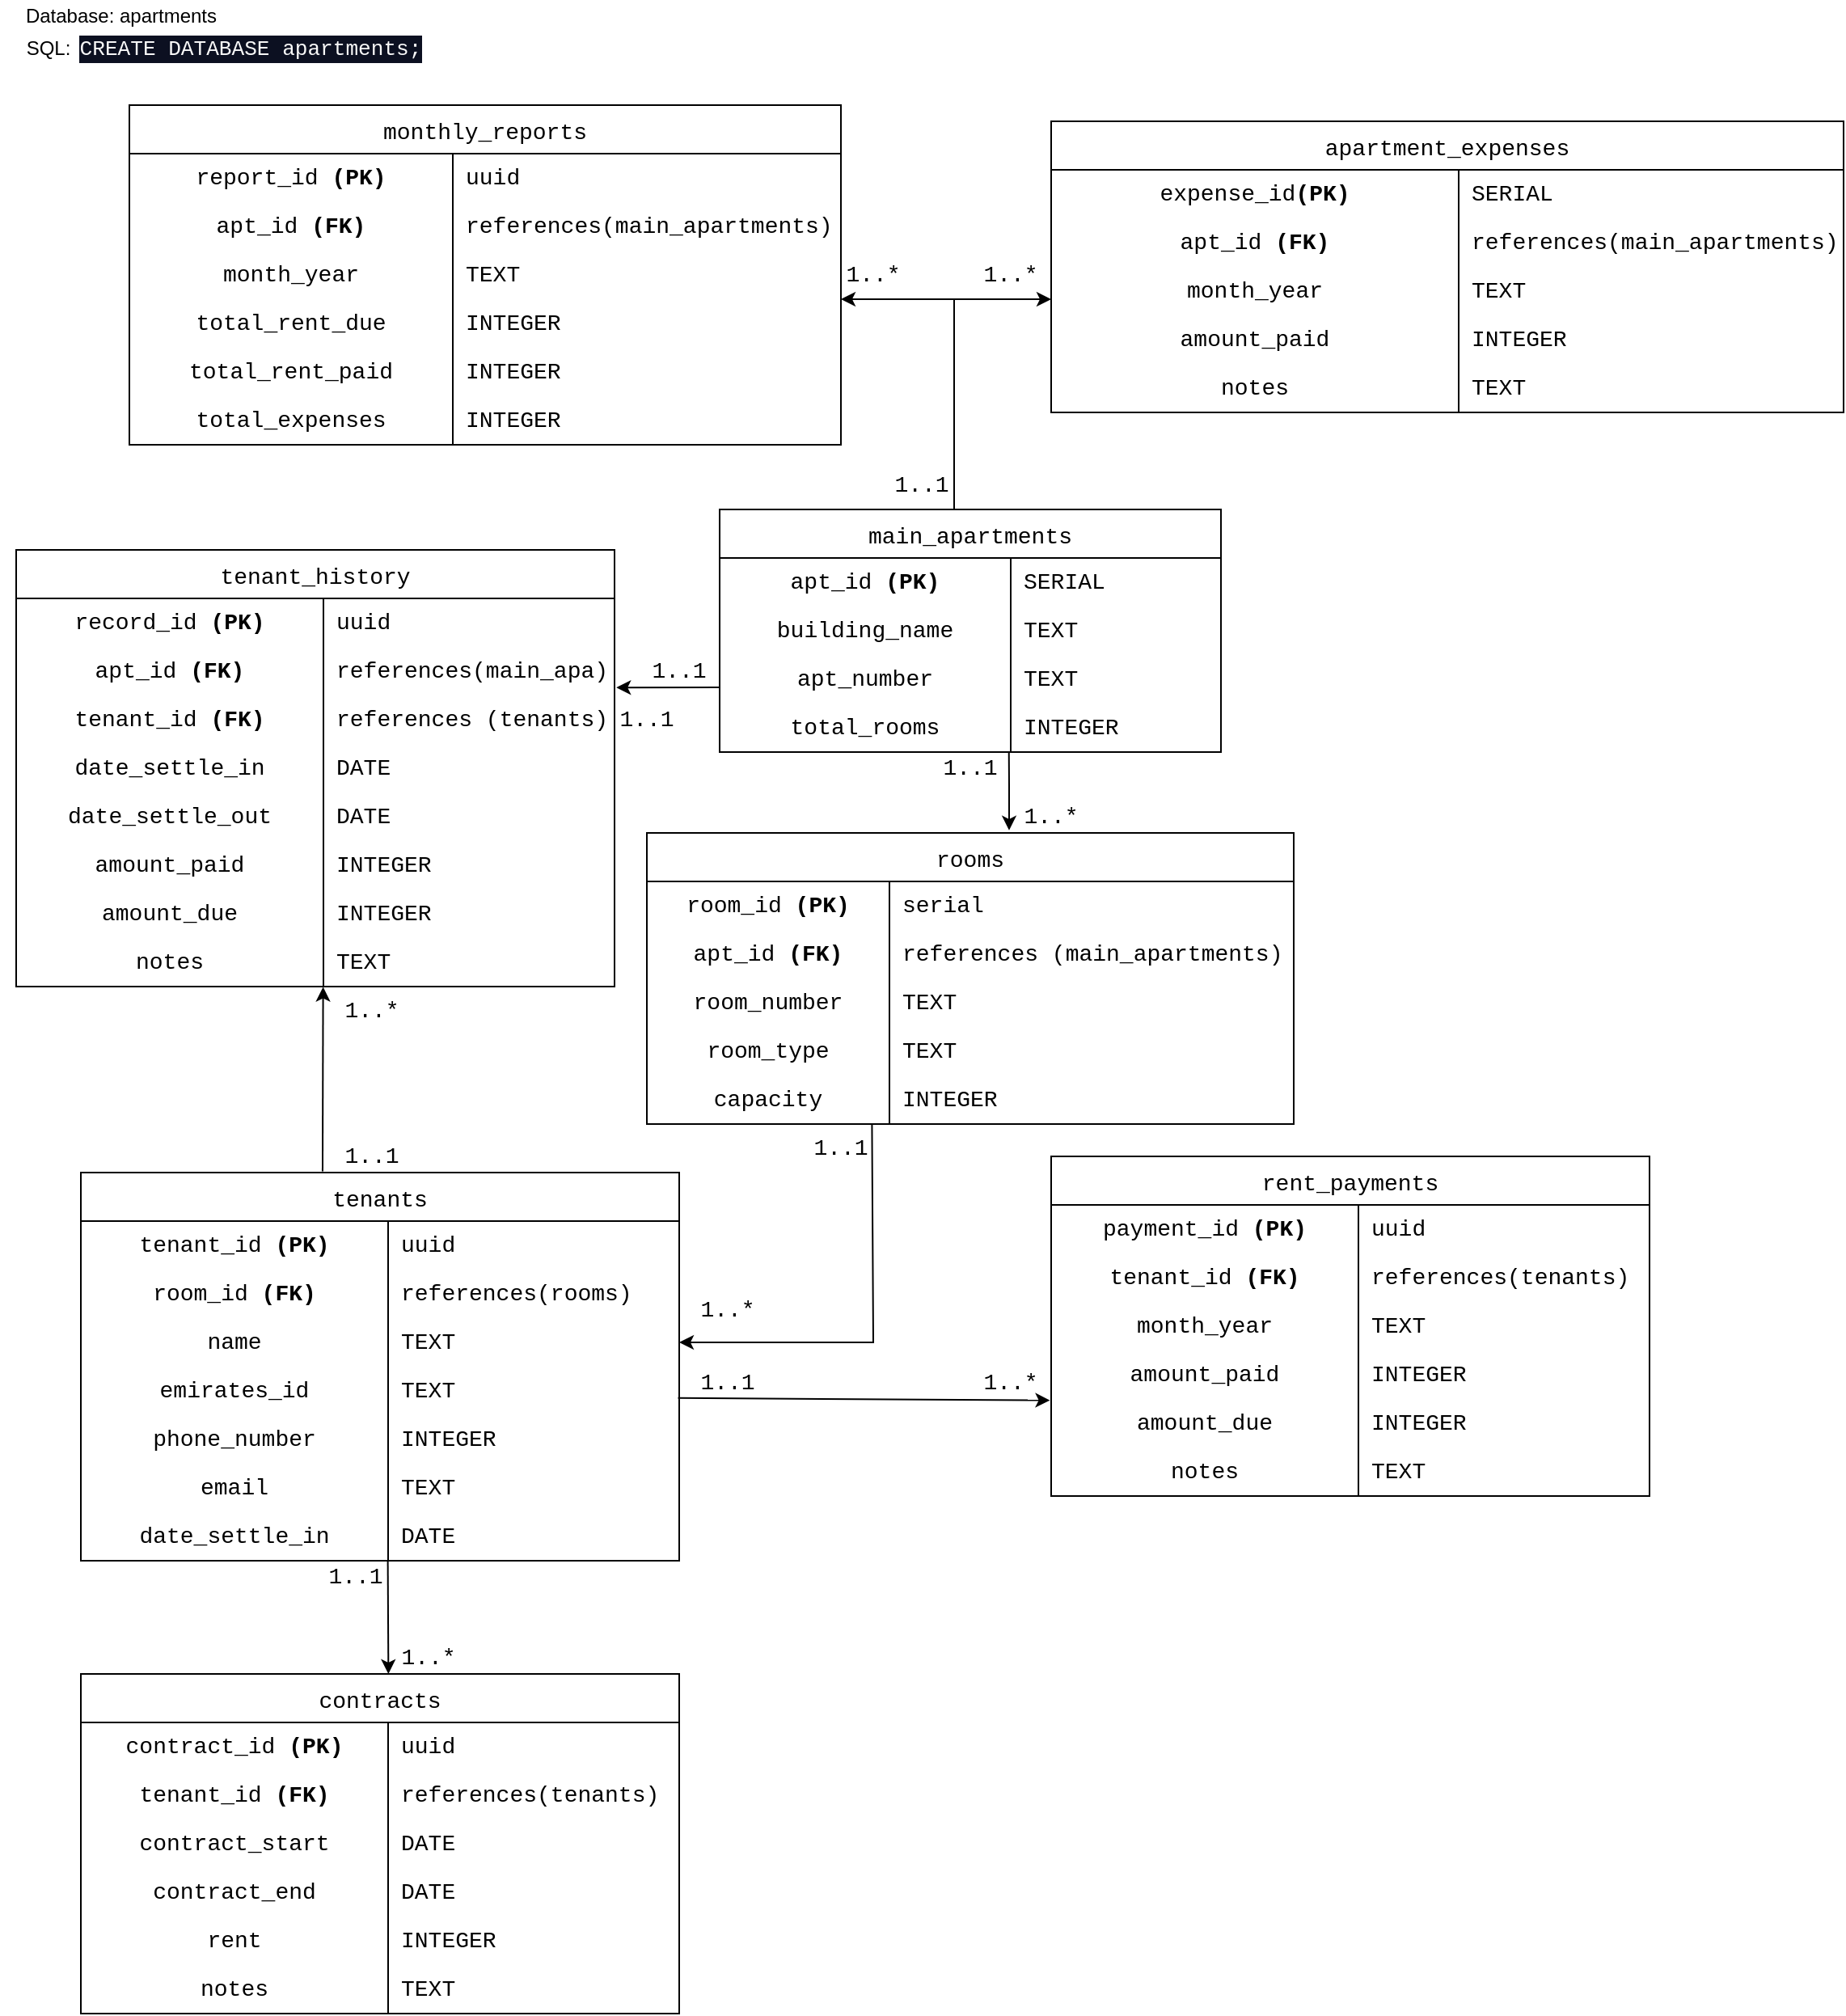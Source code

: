 <mxfile version="21.0.6" type="device"><diagram name="Page-1" id="L0inJRH0DOk758ev6sW-"><mxGraphModel dx="102" dy="57" grid="1" gridSize="10" guides="1" tooltips="1" connect="1" arrows="1" fold="1" page="1" pageScale="1" pageWidth="1169" pageHeight="827" math="0" shadow="0"><root><mxCell id="0"/><mxCell id="1" parent="0"/><mxCell id="ee_dtr68TgHc39pGCBz9-3" value="Database: apartments" style="text;html=1;strokeColor=none;fillColor=none;align=center;verticalAlign=middle;whiteSpace=wrap;rounded=0;" parent="1" vertex="1"><mxGeometry x="10" y="15" width="130" height="20" as="geometry"/></mxCell><mxCell id="ee_dtr68TgHc39pGCBz9-4" value="&lt;div style=&quot;background-color: rgb(12, 16, 33); color: rgb(248, 248, 248); font-size: 9.8pt;&quot;&gt;&lt;pre style=&quot;&quot;&gt;&lt;font face=&quot;Courier New&quot;&gt;CREATE DATABASE apartments;&lt;/font&gt;&lt;/pre&gt;&lt;/div&gt;" style="text;html=1;strokeColor=none;fillColor=none;align=center;verticalAlign=middle;whiteSpace=wrap;rounded=0;" parent="1" vertex="1"><mxGeometry x="50" y="35" width="210" height="20" as="geometry"/></mxCell><mxCell id="ee_dtr68TgHc39pGCBz9-6" value="SQL:" style="text;html=1;strokeColor=none;fillColor=none;align=center;verticalAlign=middle;whiteSpace=wrap;rounded=0;" parent="1" vertex="1"><mxGeometry y="30" width="60" height="30" as="geometry"/></mxCell><mxCell id="ee_dtr68TgHc39pGCBz9-24" value="main_apartments" style="shape=table;startSize=30;container=1;collapsible=0;childLayout=tableLayout;fixedRows=1;rowLines=0;fontStyle=0;strokeColor=default;fontSize=14;fontFamily=Courier New;" parent="1" vertex="1"><mxGeometry x="445" y="330" width="310" height="150" as="geometry"/></mxCell><mxCell id="ee_dtr68TgHc39pGCBz9-25" value="" style="shape=tableRow;horizontal=0;startSize=0;swimlaneHead=0;swimlaneBody=0;top=0;left=0;bottom=0;right=0;collapsible=0;dropTarget=0;fillColor=none;points=[[0,0.5],[1,0.5]];portConstraint=eastwest;strokeColor=inherit;fontSize=16;fontFamily=Courier New;" parent="ee_dtr68TgHc39pGCBz9-24" vertex="1"><mxGeometry y="30" width="310" height="30" as="geometry"/></mxCell><mxCell id="ee_dtr68TgHc39pGCBz9-26" value="apt_id &lt;b style=&quot;font-size: 14px;&quot;&gt;(PK)&lt;/b&gt;" style="shape=partialRectangle;html=1;whiteSpace=wrap;connectable=0;fillColor=none;top=0;left=0;bottom=0;right=0;overflow=hidden;pointerEvents=1;strokeColor=inherit;fontSize=14;fontFamily=Courier New;" parent="ee_dtr68TgHc39pGCBz9-25" vertex="1"><mxGeometry width="180" height="30" as="geometry"><mxRectangle width="180" height="30" as="alternateBounds"/></mxGeometry></mxCell><mxCell id="ee_dtr68TgHc39pGCBz9-27" value="SERIAL" style="shape=partialRectangle;html=1;whiteSpace=wrap;connectable=0;fillColor=none;top=0;left=0;bottom=0;right=0;align=left;spacingLeft=6;overflow=hidden;strokeColor=inherit;fontSize=14;fontFamily=Courier New;" parent="ee_dtr68TgHc39pGCBz9-25" vertex="1"><mxGeometry x="180" width="130" height="30" as="geometry"><mxRectangle width="130" height="30" as="alternateBounds"/></mxGeometry></mxCell><mxCell id="ee_dtr68TgHc39pGCBz9-28" value="" style="shape=tableRow;horizontal=0;startSize=0;swimlaneHead=0;swimlaneBody=0;top=0;left=0;bottom=0;right=0;collapsible=0;dropTarget=0;fillColor=none;points=[[0,0.5],[1,0.5]];portConstraint=eastwest;strokeColor=inherit;fontSize=16;fontFamily=Courier New;" parent="ee_dtr68TgHc39pGCBz9-24" vertex="1"><mxGeometry y="60" width="310" height="30" as="geometry"/></mxCell><mxCell id="ee_dtr68TgHc39pGCBz9-29" value="building_name" style="shape=partialRectangle;html=1;whiteSpace=wrap;connectable=0;fillColor=none;top=0;left=0;bottom=0;right=0;overflow=hidden;strokeColor=inherit;fontSize=14;fontFamily=Courier New;" parent="ee_dtr68TgHc39pGCBz9-28" vertex="1"><mxGeometry width="180" height="30" as="geometry"><mxRectangle width="180" height="30" as="alternateBounds"/></mxGeometry></mxCell><mxCell id="ee_dtr68TgHc39pGCBz9-30" value="TEXT" style="shape=partialRectangle;html=1;whiteSpace=wrap;connectable=0;fillColor=none;top=0;left=0;bottom=0;right=0;align=left;spacingLeft=6;overflow=hidden;strokeColor=inherit;fontSize=14;fontFamily=Courier New;" parent="ee_dtr68TgHc39pGCBz9-28" vertex="1"><mxGeometry x="180" width="130" height="30" as="geometry"><mxRectangle width="130" height="30" as="alternateBounds"/></mxGeometry></mxCell><mxCell id="ee_dtr68TgHc39pGCBz9-31" value="" style="shape=tableRow;horizontal=0;startSize=0;swimlaneHead=0;swimlaneBody=0;top=0;left=0;bottom=0;right=0;collapsible=0;dropTarget=0;fillColor=none;points=[[0,0.5],[1,0.5]];portConstraint=eastwest;strokeColor=inherit;fontSize=16;fontFamily=Courier New;" parent="ee_dtr68TgHc39pGCBz9-24" vertex="1"><mxGeometry y="90" width="310" height="30" as="geometry"/></mxCell><mxCell id="ee_dtr68TgHc39pGCBz9-32" value="apt_number" style="shape=partialRectangle;html=1;whiteSpace=wrap;connectable=0;fillColor=none;top=0;left=0;bottom=0;right=0;overflow=hidden;strokeColor=inherit;fontSize=14;fontFamily=Courier New;" parent="ee_dtr68TgHc39pGCBz9-31" vertex="1"><mxGeometry width="180" height="30" as="geometry"><mxRectangle width="180" height="30" as="alternateBounds"/></mxGeometry></mxCell><mxCell id="ee_dtr68TgHc39pGCBz9-33" value="TEXT" style="shape=partialRectangle;html=1;whiteSpace=wrap;connectable=0;fillColor=none;top=0;left=0;bottom=0;right=0;align=left;spacingLeft=6;overflow=hidden;strokeColor=inherit;fontSize=14;fontFamily=Courier New;" parent="ee_dtr68TgHc39pGCBz9-31" vertex="1"><mxGeometry x="180" width="130" height="30" as="geometry"><mxRectangle width="130" height="30" as="alternateBounds"/></mxGeometry></mxCell><mxCell id="ee_dtr68TgHc39pGCBz9-64" value="" style="shape=tableRow;horizontal=0;startSize=0;swimlaneHead=0;swimlaneBody=0;top=0;left=0;bottom=0;right=0;collapsible=0;dropTarget=0;fillColor=none;points=[[0,0.5],[1,0.5]];portConstraint=eastwest;strokeColor=inherit;fontSize=16;fontFamily=Courier New;" parent="ee_dtr68TgHc39pGCBz9-24" vertex="1"><mxGeometry y="120" width="310" height="30" as="geometry"/></mxCell><mxCell id="ee_dtr68TgHc39pGCBz9-65" value="total_rooms" style="shape=partialRectangle;html=1;whiteSpace=wrap;connectable=0;fillColor=none;top=0;left=0;bottom=0;right=0;overflow=hidden;strokeColor=inherit;fontSize=14;fontFamily=Courier New;" parent="ee_dtr68TgHc39pGCBz9-64" vertex="1"><mxGeometry width="180" height="30" as="geometry"><mxRectangle width="180" height="30" as="alternateBounds"/></mxGeometry></mxCell><mxCell id="ee_dtr68TgHc39pGCBz9-66" value="INTEGER" style="shape=partialRectangle;html=1;whiteSpace=wrap;connectable=0;fillColor=none;top=0;left=0;bottom=0;right=0;align=left;spacingLeft=6;overflow=hidden;strokeColor=inherit;fontSize=14;fontFamily=Courier New;" parent="ee_dtr68TgHc39pGCBz9-64" vertex="1"><mxGeometry x="180" width="130" height="30" as="geometry"><mxRectangle width="130" height="30" as="alternateBounds"/></mxGeometry></mxCell><mxCell id="ee_dtr68TgHc39pGCBz9-34" value="rooms" style="shape=table;startSize=30;container=1;collapsible=0;childLayout=tableLayout;fixedRows=1;rowLines=0;fontStyle=0;strokeColor=default;fontSize=14;fontFamily=Courier New;" parent="1" vertex="1"><mxGeometry x="400" y="530" width="400" height="180" as="geometry"/></mxCell><mxCell id="ee_dtr68TgHc39pGCBz9-35" value="" style="shape=tableRow;horizontal=0;startSize=0;swimlaneHead=0;swimlaneBody=0;top=0;left=0;bottom=0;right=0;collapsible=0;dropTarget=0;fillColor=none;points=[[0,0.5],[1,0.5]];portConstraint=eastwest;strokeColor=inherit;fontSize=16;fontFamily=Courier New;" parent="ee_dtr68TgHc39pGCBz9-34" vertex="1"><mxGeometry y="30" width="400" height="30" as="geometry"/></mxCell><mxCell id="ee_dtr68TgHc39pGCBz9-36" value="room_id &lt;b&gt;(PK)&lt;/b&gt;" style="shape=partialRectangle;html=1;whiteSpace=wrap;connectable=0;fillColor=none;top=0;left=0;bottom=0;right=0;overflow=hidden;pointerEvents=1;strokeColor=inherit;fontSize=14;fontFamily=Courier New;" parent="ee_dtr68TgHc39pGCBz9-35" vertex="1"><mxGeometry width="150" height="30" as="geometry"><mxRectangle width="150" height="30" as="alternateBounds"/></mxGeometry></mxCell><mxCell id="ee_dtr68TgHc39pGCBz9-37" value="serial" style="shape=partialRectangle;html=1;whiteSpace=wrap;connectable=0;fillColor=none;top=0;left=0;bottom=0;right=0;align=left;spacingLeft=6;overflow=hidden;strokeColor=inherit;fontSize=14;fontFamily=Courier New;" parent="ee_dtr68TgHc39pGCBz9-35" vertex="1"><mxGeometry x="150" width="250" height="30" as="geometry"><mxRectangle width="250" height="30" as="alternateBounds"/></mxGeometry></mxCell><mxCell id="ee_dtr68TgHc39pGCBz9-38" value="" style="shape=tableRow;horizontal=0;startSize=0;swimlaneHead=0;swimlaneBody=0;top=0;left=0;bottom=0;right=0;collapsible=0;dropTarget=0;fillColor=none;points=[[0,0.5],[1,0.5]];portConstraint=eastwest;strokeColor=inherit;fontSize=16;fontFamily=Courier New;" parent="ee_dtr68TgHc39pGCBz9-34" vertex="1"><mxGeometry y="60" width="400" height="30" as="geometry"/></mxCell><mxCell id="ee_dtr68TgHc39pGCBz9-39" value="apt_id &lt;b&gt;(FK)&lt;/b&gt;" style="shape=partialRectangle;html=1;whiteSpace=wrap;connectable=0;fillColor=none;top=0;left=0;bottom=0;right=0;overflow=hidden;strokeColor=inherit;fontSize=14;fontFamily=Courier New;" parent="ee_dtr68TgHc39pGCBz9-38" vertex="1"><mxGeometry width="150" height="30" as="geometry"><mxRectangle width="150" height="30" as="alternateBounds"/></mxGeometry></mxCell><mxCell id="ee_dtr68TgHc39pGCBz9-40" value="references (main_apartments)" style="shape=partialRectangle;html=1;whiteSpace=wrap;connectable=0;fillColor=none;top=0;left=0;bottom=0;right=0;align=left;spacingLeft=6;overflow=hidden;strokeColor=inherit;fontSize=14;fontFamily=Courier New;" parent="ee_dtr68TgHc39pGCBz9-38" vertex="1"><mxGeometry x="150" width="250" height="30" as="geometry"><mxRectangle width="250" height="30" as="alternateBounds"/></mxGeometry></mxCell><mxCell id="ee_dtr68TgHc39pGCBz9-41" value="" style="shape=tableRow;horizontal=0;startSize=0;swimlaneHead=0;swimlaneBody=0;top=0;left=0;bottom=0;right=0;collapsible=0;dropTarget=0;fillColor=none;points=[[0,0.5],[1,0.5]];portConstraint=eastwest;strokeColor=inherit;fontSize=16;fontFamily=Courier New;" parent="ee_dtr68TgHc39pGCBz9-34" vertex="1"><mxGeometry y="90" width="400" height="30" as="geometry"/></mxCell><mxCell id="ee_dtr68TgHc39pGCBz9-42" value="room_number" style="shape=partialRectangle;html=1;whiteSpace=wrap;connectable=0;fillColor=none;top=0;left=0;bottom=0;right=0;overflow=hidden;strokeColor=inherit;fontSize=14;fontFamily=Courier New;" parent="ee_dtr68TgHc39pGCBz9-41" vertex="1"><mxGeometry width="150" height="30" as="geometry"><mxRectangle width="150" height="30" as="alternateBounds"/></mxGeometry></mxCell><mxCell id="ee_dtr68TgHc39pGCBz9-43" value="TEXT" style="shape=partialRectangle;html=1;whiteSpace=wrap;connectable=0;fillColor=none;top=0;left=0;bottom=0;right=0;align=left;spacingLeft=6;overflow=hidden;strokeColor=inherit;fontSize=14;fontFamily=Courier New;" parent="ee_dtr68TgHc39pGCBz9-41" vertex="1"><mxGeometry x="150" width="250" height="30" as="geometry"><mxRectangle width="250" height="30" as="alternateBounds"/></mxGeometry></mxCell><mxCell id="ee_dtr68TgHc39pGCBz9-80" value="" style="shape=tableRow;horizontal=0;startSize=0;swimlaneHead=0;swimlaneBody=0;top=0;left=0;bottom=0;right=0;collapsible=0;dropTarget=0;fillColor=none;points=[[0,0.5],[1,0.5]];portConstraint=eastwest;strokeColor=inherit;fontSize=16;fontFamily=Courier New;" parent="ee_dtr68TgHc39pGCBz9-34" vertex="1"><mxGeometry y="120" width="400" height="30" as="geometry"/></mxCell><mxCell id="ee_dtr68TgHc39pGCBz9-81" value="room_type" style="shape=partialRectangle;html=1;whiteSpace=wrap;connectable=0;fillColor=none;top=0;left=0;bottom=0;right=0;overflow=hidden;strokeColor=inherit;fontSize=14;fontFamily=Courier New;" parent="ee_dtr68TgHc39pGCBz9-80" vertex="1"><mxGeometry width="150" height="30" as="geometry"><mxRectangle width="150" height="30" as="alternateBounds"/></mxGeometry></mxCell><mxCell id="ee_dtr68TgHc39pGCBz9-82" value="TEXT" style="shape=partialRectangle;html=1;whiteSpace=wrap;connectable=0;fillColor=none;top=0;left=0;bottom=0;right=0;align=left;spacingLeft=6;overflow=hidden;strokeColor=inherit;fontSize=14;fontFamily=Courier New;" parent="ee_dtr68TgHc39pGCBz9-80" vertex="1"><mxGeometry x="150" width="250" height="30" as="geometry"><mxRectangle width="250" height="30" as="alternateBounds"/></mxGeometry></mxCell><mxCell id="ee_dtr68TgHc39pGCBz9-96" value="" style="shape=tableRow;horizontal=0;startSize=0;swimlaneHead=0;swimlaneBody=0;top=0;left=0;bottom=0;right=0;collapsible=0;dropTarget=0;fillColor=none;points=[[0,0.5],[1,0.5]];portConstraint=eastwest;strokeColor=inherit;fontSize=16;fontFamily=Courier New;" parent="ee_dtr68TgHc39pGCBz9-34" vertex="1"><mxGeometry y="150" width="400" height="30" as="geometry"/></mxCell><mxCell id="ee_dtr68TgHc39pGCBz9-97" value="capacity" style="shape=partialRectangle;html=1;whiteSpace=wrap;connectable=0;fillColor=none;top=0;left=0;bottom=0;right=0;overflow=hidden;strokeColor=inherit;fontSize=14;fontFamily=Courier New;" parent="ee_dtr68TgHc39pGCBz9-96" vertex="1"><mxGeometry width="150" height="30" as="geometry"><mxRectangle width="150" height="30" as="alternateBounds"/></mxGeometry></mxCell><mxCell id="ee_dtr68TgHc39pGCBz9-98" value="INTEGER" style="shape=partialRectangle;html=1;whiteSpace=wrap;connectable=0;fillColor=none;top=0;left=0;bottom=0;right=0;align=left;spacingLeft=6;overflow=hidden;strokeColor=inherit;fontSize=14;fontFamily=Courier New;" parent="ee_dtr68TgHc39pGCBz9-96" vertex="1"><mxGeometry x="150" width="250" height="30" as="geometry"><mxRectangle width="250" height="30" as="alternateBounds"/></mxGeometry></mxCell><mxCell id="ee_dtr68TgHc39pGCBz9-54" value="tenants" style="shape=table;startSize=30;container=1;collapsible=0;childLayout=tableLayout;fixedRows=1;rowLines=0;fontStyle=0;strokeColor=default;fontSize=14;fontFamily=Courier New;" parent="1" vertex="1"><mxGeometry x="50" y="740" width="370" height="240" as="geometry"/></mxCell><mxCell id="ee_dtr68TgHc39pGCBz9-55" value="" style="shape=tableRow;horizontal=0;startSize=0;swimlaneHead=0;swimlaneBody=0;top=0;left=0;bottom=0;right=0;collapsible=0;dropTarget=0;fillColor=none;points=[[0,0.5],[1,0.5]];portConstraint=eastwest;strokeColor=inherit;fontSize=16;fontFamily=Courier New;" parent="ee_dtr68TgHc39pGCBz9-54" vertex="1"><mxGeometry y="30" width="370" height="30" as="geometry"/></mxCell><mxCell id="ee_dtr68TgHc39pGCBz9-56" value="tenant_id &lt;b&gt;(PK)&lt;/b&gt;" style="shape=partialRectangle;html=1;whiteSpace=wrap;connectable=0;fillColor=none;top=0;left=0;bottom=0;right=0;overflow=hidden;pointerEvents=1;strokeColor=inherit;fontSize=14;fontFamily=Courier New;" parent="ee_dtr68TgHc39pGCBz9-55" vertex="1"><mxGeometry width="190" height="30" as="geometry"><mxRectangle width="190" height="30" as="alternateBounds"/></mxGeometry></mxCell><mxCell id="ee_dtr68TgHc39pGCBz9-57" value="uuid" style="shape=partialRectangle;html=1;whiteSpace=wrap;connectable=0;fillColor=none;top=0;left=0;bottom=0;right=0;align=left;spacingLeft=6;overflow=hidden;strokeColor=inherit;fontSize=14;fontFamily=Courier New;" parent="ee_dtr68TgHc39pGCBz9-55" vertex="1"><mxGeometry x="190" width="180" height="30" as="geometry"><mxRectangle width="180" height="30" as="alternateBounds"/></mxGeometry></mxCell><mxCell id="ee_dtr68TgHc39pGCBz9-58" value="" style="shape=tableRow;horizontal=0;startSize=0;swimlaneHead=0;swimlaneBody=0;top=0;left=0;bottom=0;right=0;collapsible=0;dropTarget=0;fillColor=none;points=[[0,0.5],[1,0.5]];portConstraint=eastwest;strokeColor=inherit;fontSize=16;fontFamily=Courier New;" parent="ee_dtr68TgHc39pGCBz9-54" vertex="1"><mxGeometry y="60" width="370" height="30" as="geometry"/></mxCell><mxCell id="ee_dtr68TgHc39pGCBz9-59" value="room_id &lt;b&gt;(FK)&lt;/b&gt;" style="shape=partialRectangle;html=1;whiteSpace=wrap;connectable=0;fillColor=none;top=0;left=0;bottom=0;right=0;overflow=hidden;strokeColor=inherit;fontSize=14;fontFamily=Courier New;" parent="ee_dtr68TgHc39pGCBz9-58" vertex="1"><mxGeometry width="190" height="30" as="geometry"><mxRectangle width="190" height="30" as="alternateBounds"/></mxGeometry></mxCell><mxCell id="ee_dtr68TgHc39pGCBz9-60" value="references(rooms)" style="shape=partialRectangle;html=1;whiteSpace=wrap;connectable=0;fillColor=none;top=0;left=0;bottom=0;right=0;align=left;spacingLeft=6;overflow=hidden;strokeColor=inherit;fontSize=14;fontFamily=Courier New;" parent="ee_dtr68TgHc39pGCBz9-58" vertex="1"><mxGeometry x="190" width="180" height="30" as="geometry"><mxRectangle width="180" height="30" as="alternateBounds"/></mxGeometry></mxCell><mxCell id="ee_dtr68TgHc39pGCBz9-61" value="" style="shape=tableRow;horizontal=0;startSize=0;swimlaneHead=0;swimlaneBody=0;top=0;left=0;bottom=0;right=0;collapsible=0;dropTarget=0;fillColor=none;points=[[0,0.5],[1,0.5]];portConstraint=eastwest;strokeColor=inherit;fontSize=16;fontFamily=Courier New;" parent="ee_dtr68TgHc39pGCBz9-54" vertex="1"><mxGeometry y="90" width="370" height="30" as="geometry"/></mxCell><mxCell id="ee_dtr68TgHc39pGCBz9-62" value="name" style="shape=partialRectangle;html=1;whiteSpace=wrap;connectable=0;fillColor=none;top=0;left=0;bottom=0;right=0;overflow=hidden;strokeColor=inherit;fontSize=14;fontFamily=Courier New;" parent="ee_dtr68TgHc39pGCBz9-61" vertex="1"><mxGeometry width="190" height="30" as="geometry"><mxRectangle width="190" height="30" as="alternateBounds"/></mxGeometry></mxCell><mxCell id="ee_dtr68TgHc39pGCBz9-63" value="TEXT" style="shape=partialRectangle;html=1;whiteSpace=wrap;connectable=0;fillColor=none;top=0;left=0;bottom=0;right=0;align=left;spacingLeft=6;overflow=hidden;strokeColor=inherit;fontSize=14;fontFamily=Courier New;" parent="ee_dtr68TgHc39pGCBz9-61" vertex="1"><mxGeometry x="190" width="180" height="30" as="geometry"><mxRectangle width="180" height="30" as="alternateBounds"/></mxGeometry></mxCell><mxCell id="ee_dtr68TgHc39pGCBz9-99" value="" style="shape=tableRow;horizontal=0;startSize=0;swimlaneHead=0;swimlaneBody=0;top=0;left=0;bottom=0;right=0;collapsible=0;dropTarget=0;fillColor=none;points=[[0,0.5],[1,0.5]];portConstraint=eastwest;strokeColor=inherit;fontSize=16;fontFamily=Courier New;" parent="ee_dtr68TgHc39pGCBz9-54" vertex="1"><mxGeometry y="120" width="370" height="30" as="geometry"/></mxCell><mxCell id="ee_dtr68TgHc39pGCBz9-100" value="emirates_id" style="shape=partialRectangle;html=1;whiteSpace=wrap;connectable=0;fillColor=none;top=0;left=0;bottom=0;right=0;overflow=hidden;strokeColor=inherit;fontSize=14;fontFamily=Courier New;" parent="ee_dtr68TgHc39pGCBz9-99" vertex="1"><mxGeometry width="190" height="30" as="geometry"><mxRectangle width="190" height="30" as="alternateBounds"/></mxGeometry></mxCell><mxCell id="ee_dtr68TgHc39pGCBz9-101" value="TEXT" style="shape=partialRectangle;html=1;whiteSpace=wrap;connectable=0;fillColor=none;top=0;left=0;bottom=0;right=0;align=left;spacingLeft=6;overflow=hidden;strokeColor=inherit;fontSize=14;fontFamily=Courier New;" parent="ee_dtr68TgHc39pGCBz9-99" vertex="1"><mxGeometry x="190" width="180" height="30" as="geometry"><mxRectangle width="180" height="30" as="alternateBounds"/></mxGeometry></mxCell><mxCell id="ee_dtr68TgHc39pGCBz9-102" value="" style="shape=tableRow;horizontal=0;startSize=0;swimlaneHead=0;swimlaneBody=0;top=0;left=0;bottom=0;right=0;collapsible=0;dropTarget=0;fillColor=none;points=[[0,0.5],[1,0.5]];portConstraint=eastwest;strokeColor=inherit;fontSize=16;fontFamily=Courier New;" parent="ee_dtr68TgHc39pGCBz9-54" vertex="1"><mxGeometry y="150" width="370" height="30" as="geometry"/></mxCell><mxCell id="ee_dtr68TgHc39pGCBz9-103" value="phone_number" style="shape=partialRectangle;html=1;whiteSpace=wrap;connectable=0;fillColor=none;top=0;left=0;bottom=0;right=0;overflow=hidden;strokeColor=inherit;fontSize=14;fontFamily=Courier New;" parent="ee_dtr68TgHc39pGCBz9-102" vertex="1"><mxGeometry width="190" height="30" as="geometry"><mxRectangle width="190" height="30" as="alternateBounds"/></mxGeometry></mxCell><mxCell id="ee_dtr68TgHc39pGCBz9-104" value="INTEGER" style="shape=partialRectangle;html=1;whiteSpace=wrap;connectable=0;fillColor=none;top=0;left=0;bottom=0;right=0;align=left;spacingLeft=6;overflow=hidden;strokeColor=inherit;fontSize=14;fontFamily=Courier New;" parent="ee_dtr68TgHc39pGCBz9-102" vertex="1"><mxGeometry x="190" width="180" height="30" as="geometry"><mxRectangle width="180" height="30" as="alternateBounds"/></mxGeometry></mxCell><mxCell id="ee_dtr68TgHc39pGCBz9-121" value="" style="shape=tableRow;horizontal=0;startSize=0;swimlaneHead=0;swimlaneBody=0;top=0;left=0;bottom=0;right=0;collapsible=0;dropTarget=0;fillColor=none;points=[[0,0.5],[1,0.5]];portConstraint=eastwest;strokeColor=inherit;fontSize=16;fontFamily=Courier New;" parent="ee_dtr68TgHc39pGCBz9-54" vertex="1"><mxGeometry y="180" width="370" height="30" as="geometry"/></mxCell><mxCell id="ee_dtr68TgHc39pGCBz9-122" value="email" style="shape=partialRectangle;html=1;whiteSpace=wrap;connectable=0;fillColor=none;top=0;left=0;bottom=0;right=0;overflow=hidden;strokeColor=inherit;fontSize=14;fontFamily=Courier New;" parent="ee_dtr68TgHc39pGCBz9-121" vertex="1"><mxGeometry width="190" height="30" as="geometry"><mxRectangle width="190" height="30" as="alternateBounds"/></mxGeometry></mxCell><mxCell id="ee_dtr68TgHc39pGCBz9-123" value="TEXT" style="shape=partialRectangle;html=1;whiteSpace=wrap;connectable=0;fillColor=none;top=0;left=0;bottom=0;right=0;align=left;spacingLeft=6;overflow=hidden;strokeColor=inherit;fontSize=14;fontFamily=Courier New;" parent="ee_dtr68TgHc39pGCBz9-121" vertex="1"><mxGeometry x="190" width="180" height="30" as="geometry"><mxRectangle width="180" height="30" as="alternateBounds"/></mxGeometry></mxCell><mxCell id="ee_dtr68TgHc39pGCBz9-124" value="" style="shape=tableRow;horizontal=0;startSize=0;swimlaneHead=0;swimlaneBody=0;top=0;left=0;bottom=0;right=0;collapsible=0;dropTarget=0;fillColor=none;points=[[0,0.5],[1,0.5]];portConstraint=eastwest;strokeColor=inherit;fontSize=16;fontFamily=Courier New;" parent="ee_dtr68TgHc39pGCBz9-54" vertex="1"><mxGeometry y="210" width="370" height="30" as="geometry"/></mxCell><mxCell id="ee_dtr68TgHc39pGCBz9-125" value="date_settle_in" style="shape=partialRectangle;html=1;whiteSpace=wrap;connectable=0;fillColor=none;top=0;left=0;bottom=0;right=0;overflow=hidden;strokeColor=inherit;fontSize=14;fontFamily=Courier New;" parent="ee_dtr68TgHc39pGCBz9-124" vertex="1"><mxGeometry width="190" height="30" as="geometry"><mxRectangle width="190" height="30" as="alternateBounds"/></mxGeometry></mxCell><mxCell id="ee_dtr68TgHc39pGCBz9-126" value="DATE" style="shape=partialRectangle;html=1;whiteSpace=wrap;connectable=0;fillColor=none;top=0;left=0;bottom=0;right=0;align=left;spacingLeft=6;overflow=hidden;strokeColor=inherit;fontSize=14;fontFamily=Courier New;" parent="ee_dtr68TgHc39pGCBz9-124" vertex="1"><mxGeometry x="190" width="180" height="30" as="geometry"><mxRectangle width="180" height="30" as="alternateBounds"/></mxGeometry></mxCell><mxCell id="ee_dtr68TgHc39pGCBz9-127" value="rent_payments" style="shape=table;startSize=30;container=1;collapsible=0;childLayout=tableLayout;fixedRows=1;rowLines=0;fontStyle=0;strokeColor=default;fontSize=14;fontFamily=Courier New;" parent="1" vertex="1"><mxGeometry x="650" y="730" width="370" height="210" as="geometry"/></mxCell><mxCell id="ee_dtr68TgHc39pGCBz9-128" value="" style="shape=tableRow;horizontal=0;startSize=0;swimlaneHead=0;swimlaneBody=0;top=0;left=0;bottom=0;right=0;collapsible=0;dropTarget=0;fillColor=none;points=[[0,0.5],[1,0.5]];portConstraint=eastwest;strokeColor=inherit;fontSize=16;fontFamily=Courier New;" parent="ee_dtr68TgHc39pGCBz9-127" vertex="1"><mxGeometry y="30" width="370" height="30" as="geometry"/></mxCell><mxCell id="ee_dtr68TgHc39pGCBz9-129" value="payment_id &lt;b&gt;(PK)&lt;/b&gt;" style="shape=partialRectangle;html=1;whiteSpace=wrap;connectable=0;fillColor=none;top=0;left=0;bottom=0;right=0;overflow=hidden;pointerEvents=1;strokeColor=inherit;fontSize=14;fontFamily=Courier New;" parent="ee_dtr68TgHc39pGCBz9-128" vertex="1"><mxGeometry width="190" height="30" as="geometry"><mxRectangle width="190" height="30" as="alternateBounds"/></mxGeometry></mxCell><mxCell id="ee_dtr68TgHc39pGCBz9-130" value="uuid" style="shape=partialRectangle;html=1;whiteSpace=wrap;connectable=0;fillColor=none;top=0;left=0;bottom=0;right=0;align=left;spacingLeft=6;overflow=hidden;strokeColor=inherit;fontSize=14;fontFamily=Courier New;" parent="ee_dtr68TgHc39pGCBz9-128" vertex="1"><mxGeometry x="190" width="180" height="30" as="geometry"><mxRectangle width="180" height="30" as="alternateBounds"/></mxGeometry></mxCell><mxCell id="ee_dtr68TgHc39pGCBz9-131" value="" style="shape=tableRow;horizontal=0;startSize=0;swimlaneHead=0;swimlaneBody=0;top=0;left=0;bottom=0;right=0;collapsible=0;dropTarget=0;fillColor=none;points=[[0,0.5],[1,0.5]];portConstraint=eastwest;strokeColor=inherit;fontSize=16;fontFamily=Courier New;" parent="ee_dtr68TgHc39pGCBz9-127" vertex="1"><mxGeometry y="60" width="370" height="30" as="geometry"/></mxCell><mxCell id="ee_dtr68TgHc39pGCBz9-132" value="tenant_id &lt;b&gt;(FK)&lt;/b&gt;" style="shape=partialRectangle;html=1;whiteSpace=wrap;connectable=0;fillColor=none;top=0;left=0;bottom=0;right=0;overflow=hidden;strokeColor=inherit;fontSize=14;fontFamily=Courier New;" parent="ee_dtr68TgHc39pGCBz9-131" vertex="1"><mxGeometry width="190" height="30" as="geometry"><mxRectangle width="190" height="30" as="alternateBounds"/></mxGeometry></mxCell><mxCell id="ee_dtr68TgHc39pGCBz9-133" value="references(tenants)" style="shape=partialRectangle;html=1;whiteSpace=wrap;connectable=0;fillColor=none;top=0;left=0;bottom=0;right=0;align=left;spacingLeft=6;overflow=hidden;strokeColor=inherit;fontSize=14;fontFamily=Courier New;" parent="ee_dtr68TgHc39pGCBz9-131" vertex="1"><mxGeometry x="190" width="180" height="30" as="geometry"><mxRectangle width="180" height="30" as="alternateBounds"/></mxGeometry></mxCell><mxCell id="ee_dtr68TgHc39pGCBz9-134" value="" style="shape=tableRow;horizontal=0;startSize=0;swimlaneHead=0;swimlaneBody=0;top=0;left=0;bottom=0;right=0;collapsible=0;dropTarget=0;fillColor=none;points=[[0,0.5],[1,0.5]];portConstraint=eastwest;strokeColor=inherit;fontSize=16;fontFamily=Courier New;" parent="ee_dtr68TgHc39pGCBz9-127" vertex="1"><mxGeometry y="90" width="370" height="30" as="geometry"/></mxCell><mxCell id="ee_dtr68TgHc39pGCBz9-135" value="month_year" style="shape=partialRectangle;html=1;whiteSpace=wrap;connectable=0;fillColor=none;top=0;left=0;bottom=0;right=0;overflow=hidden;strokeColor=inherit;fontSize=14;fontFamily=Courier New;" parent="ee_dtr68TgHc39pGCBz9-134" vertex="1"><mxGeometry width="190" height="30" as="geometry"><mxRectangle width="190" height="30" as="alternateBounds"/></mxGeometry></mxCell><mxCell id="ee_dtr68TgHc39pGCBz9-136" value="TEXT" style="shape=partialRectangle;html=1;whiteSpace=wrap;connectable=0;fillColor=none;top=0;left=0;bottom=0;right=0;align=left;spacingLeft=6;overflow=hidden;strokeColor=inherit;fontSize=14;fontFamily=Courier New;" parent="ee_dtr68TgHc39pGCBz9-134" vertex="1"><mxGeometry x="190" width="180" height="30" as="geometry"><mxRectangle width="180" height="30" as="alternateBounds"/></mxGeometry></mxCell><mxCell id="ee_dtr68TgHc39pGCBz9-137" value="" style="shape=tableRow;horizontal=0;startSize=0;swimlaneHead=0;swimlaneBody=0;top=0;left=0;bottom=0;right=0;collapsible=0;dropTarget=0;fillColor=none;points=[[0,0.5],[1,0.5]];portConstraint=eastwest;strokeColor=inherit;fontSize=16;fontFamily=Courier New;" parent="ee_dtr68TgHc39pGCBz9-127" vertex="1"><mxGeometry y="120" width="370" height="30" as="geometry"/></mxCell><mxCell id="ee_dtr68TgHc39pGCBz9-138" value="amount_paid" style="shape=partialRectangle;html=1;whiteSpace=wrap;connectable=0;fillColor=none;top=0;left=0;bottom=0;right=0;overflow=hidden;strokeColor=inherit;fontSize=14;fontFamily=Courier New;" parent="ee_dtr68TgHc39pGCBz9-137" vertex="1"><mxGeometry width="190" height="30" as="geometry"><mxRectangle width="190" height="30" as="alternateBounds"/></mxGeometry></mxCell><mxCell id="ee_dtr68TgHc39pGCBz9-139" value="INTEGER" style="shape=partialRectangle;html=1;whiteSpace=wrap;connectable=0;fillColor=none;top=0;left=0;bottom=0;right=0;align=left;spacingLeft=6;overflow=hidden;strokeColor=inherit;fontSize=14;fontFamily=Courier New;" parent="ee_dtr68TgHc39pGCBz9-137" vertex="1"><mxGeometry x="190" width="180" height="30" as="geometry"><mxRectangle width="180" height="30" as="alternateBounds"/></mxGeometry></mxCell><mxCell id="ee_dtr68TgHc39pGCBz9-140" value="" style="shape=tableRow;horizontal=0;startSize=0;swimlaneHead=0;swimlaneBody=0;top=0;left=0;bottom=0;right=0;collapsible=0;dropTarget=0;fillColor=none;points=[[0,0.5],[1,0.5]];portConstraint=eastwest;strokeColor=inherit;fontSize=16;fontFamily=Courier New;" parent="ee_dtr68TgHc39pGCBz9-127" vertex="1"><mxGeometry y="150" width="370" height="30" as="geometry"/></mxCell><mxCell id="ee_dtr68TgHc39pGCBz9-141" value="amount_due" style="shape=partialRectangle;html=1;whiteSpace=wrap;connectable=0;fillColor=none;top=0;left=0;bottom=0;right=0;overflow=hidden;strokeColor=inherit;fontSize=14;fontFamily=Courier New;" parent="ee_dtr68TgHc39pGCBz9-140" vertex="1"><mxGeometry width="190" height="30" as="geometry"><mxRectangle width="190" height="30" as="alternateBounds"/></mxGeometry></mxCell><mxCell id="ee_dtr68TgHc39pGCBz9-142" value="INTEGER" style="shape=partialRectangle;html=1;whiteSpace=wrap;connectable=0;fillColor=none;top=0;left=0;bottom=0;right=0;align=left;spacingLeft=6;overflow=hidden;strokeColor=inherit;fontSize=14;fontFamily=Courier New;" parent="ee_dtr68TgHc39pGCBz9-140" vertex="1"><mxGeometry x="190" width="180" height="30" as="geometry"><mxRectangle width="180" height="30" as="alternateBounds"/></mxGeometry></mxCell><mxCell id="ee_dtr68TgHc39pGCBz9-149" value="" style="shape=tableRow;horizontal=0;startSize=0;swimlaneHead=0;swimlaneBody=0;top=0;left=0;bottom=0;right=0;collapsible=0;dropTarget=0;fillColor=none;points=[[0,0.5],[1,0.5]];portConstraint=eastwest;strokeColor=inherit;fontSize=16;fontFamily=Courier New;" parent="ee_dtr68TgHc39pGCBz9-127" vertex="1"><mxGeometry y="180" width="370" height="30" as="geometry"/></mxCell><mxCell id="ee_dtr68TgHc39pGCBz9-150" value="notes" style="shape=partialRectangle;html=1;whiteSpace=wrap;connectable=0;fillColor=none;top=0;left=0;bottom=0;right=0;overflow=hidden;strokeColor=inherit;fontSize=14;fontFamily=Courier New;" parent="ee_dtr68TgHc39pGCBz9-149" vertex="1"><mxGeometry width="190" height="30" as="geometry"><mxRectangle width="190" height="30" as="alternateBounds"/></mxGeometry></mxCell><mxCell id="ee_dtr68TgHc39pGCBz9-151" value="TEXT" style="shape=partialRectangle;html=1;whiteSpace=wrap;connectable=0;fillColor=none;top=0;left=0;bottom=0;right=0;align=left;spacingLeft=6;overflow=hidden;strokeColor=inherit;fontSize=14;fontFamily=Courier New;" parent="ee_dtr68TgHc39pGCBz9-149" vertex="1"><mxGeometry x="190" width="180" height="30" as="geometry"><mxRectangle width="180" height="30" as="alternateBounds"/></mxGeometry></mxCell><mxCell id="ee_dtr68TgHc39pGCBz9-152" value="monthly_reports" style="shape=table;startSize=30;container=1;collapsible=0;childLayout=tableLayout;fixedRows=1;rowLines=0;fontStyle=0;strokeColor=default;fontSize=14;fontFamily=Courier New;" parent="1" vertex="1"><mxGeometry x="80" y="80" width="440" height="210" as="geometry"/></mxCell><mxCell id="ee_dtr68TgHc39pGCBz9-153" value="" style="shape=tableRow;horizontal=0;startSize=0;swimlaneHead=0;swimlaneBody=0;top=0;left=0;bottom=0;right=0;collapsible=0;dropTarget=0;fillColor=none;points=[[0,0.5],[1,0.5]];portConstraint=eastwest;strokeColor=inherit;fontSize=16;fontFamily=Courier New;" parent="ee_dtr68TgHc39pGCBz9-152" vertex="1"><mxGeometry y="30" width="440" height="30" as="geometry"/></mxCell><mxCell id="ee_dtr68TgHc39pGCBz9-154" value="report_id &lt;b&gt;(PK)&lt;/b&gt;" style="shape=partialRectangle;html=1;whiteSpace=wrap;connectable=0;fillColor=none;top=0;left=0;bottom=0;right=0;overflow=hidden;pointerEvents=1;strokeColor=inherit;fontSize=14;fontFamily=Courier New;" parent="ee_dtr68TgHc39pGCBz9-153" vertex="1"><mxGeometry width="200" height="30" as="geometry"><mxRectangle width="200" height="30" as="alternateBounds"/></mxGeometry></mxCell><mxCell id="ee_dtr68TgHc39pGCBz9-155" value="uuid" style="shape=partialRectangle;html=1;whiteSpace=wrap;connectable=0;fillColor=none;top=0;left=0;bottom=0;right=0;align=left;spacingLeft=6;overflow=hidden;strokeColor=inherit;fontSize=14;fontFamily=Courier New;" parent="ee_dtr68TgHc39pGCBz9-153" vertex="1"><mxGeometry x="200" width="240" height="30" as="geometry"><mxRectangle width="240" height="30" as="alternateBounds"/></mxGeometry></mxCell><mxCell id="ee_dtr68TgHc39pGCBz9-156" value="" style="shape=tableRow;horizontal=0;startSize=0;swimlaneHead=0;swimlaneBody=0;top=0;left=0;bottom=0;right=0;collapsible=0;dropTarget=0;fillColor=none;points=[[0,0.5],[1,0.5]];portConstraint=eastwest;strokeColor=inherit;fontSize=16;fontFamily=Courier New;" parent="ee_dtr68TgHc39pGCBz9-152" vertex="1"><mxGeometry y="60" width="440" height="30" as="geometry"/></mxCell><mxCell id="ee_dtr68TgHc39pGCBz9-157" value="apt_id &lt;b&gt;(FK)&lt;/b&gt;" style="shape=partialRectangle;html=1;whiteSpace=wrap;connectable=0;fillColor=none;top=0;left=0;bottom=0;right=0;overflow=hidden;strokeColor=inherit;fontSize=14;fontFamily=Courier New;" parent="ee_dtr68TgHc39pGCBz9-156" vertex="1"><mxGeometry width="200" height="30" as="geometry"><mxRectangle width="200" height="30" as="alternateBounds"/></mxGeometry></mxCell><mxCell id="ee_dtr68TgHc39pGCBz9-158" value="references(main_apartments)" style="shape=partialRectangle;html=1;whiteSpace=wrap;connectable=0;fillColor=none;top=0;left=0;bottom=0;right=0;align=left;spacingLeft=6;overflow=hidden;strokeColor=inherit;fontSize=14;fontFamily=Courier New;" parent="ee_dtr68TgHc39pGCBz9-156" vertex="1"><mxGeometry x="200" width="240" height="30" as="geometry"><mxRectangle width="240" height="30" as="alternateBounds"/></mxGeometry></mxCell><mxCell id="ee_dtr68TgHc39pGCBz9-159" value="" style="shape=tableRow;horizontal=0;startSize=0;swimlaneHead=0;swimlaneBody=0;top=0;left=0;bottom=0;right=0;collapsible=0;dropTarget=0;fillColor=none;points=[[0,0.5],[1,0.5]];portConstraint=eastwest;strokeColor=inherit;fontSize=16;fontFamily=Courier New;" parent="ee_dtr68TgHc39pGCBz9-152" vertex="1"><mxGeometry y="90" width="440" height="30" as="geometry"/></mxCell><mxCell id="ee_dtr68TgHc39pGCBz9-160" value="month_year" style="shape=partialRectangle;html=1;whiteSpace=wrap;connectable=0;fillColor=none;top=0;left=0;bottom=0;right=0;overflow=hidden;strokeColor=inherit;fontSize=14;fontFamily=Courier New;" parent="ee_dtr68TgHc39pGCBz9-159" vertex="1"><mxGeometry width="200" height="30" as="geometry"><mxRectangle width="200" height="30" as="alternateBounds"/></mxGeometry></mxCell><mxCell id="ee_dtr68TgHc39pGCBz9-161" value="TEXT" style="shape=partialRectangle;html=1;whiteSpace=wrap;connectable=0;fillColor=none;top=0;left=0;bottom=0;right=0;align=left;spacingLeft=6;overflow=hidden;strokeColor=inherit;fontSize=14;fontFamily=Courier New;" parent="ee_dtr68TgHc39pGCBz9-159" vertex="1"><mxGeometry x="200" width="240" height="30" as="geometry"><mxRectangle width="240" height="30" as="alternateBounds"/></mxGeometry></mxCell><mxCell id="ee_dtr68TgHc39pGCBz9-162" value="" style="shape=tableRow;horizontal=0;startSize=0;swimlaneHead=0;swimlaneBody=0;top=0;left=0;bottom=0;right=0;collapsible=0;dropTarget=0;fillColor=none;points=[[0,0.5],[1,0.5]];portConstraint=eastwest;strokeColor=inherit;fontSize=16;fontFamily=Courier New;" parent="ee_dtr68TgHc39pGCBz9-152" vertex="1"><mxGeometry y="120" width="440" height="30" as="geometry"/></mxCell><mxCell id="ee_dtr68TgHc39pGCBz9-163" value="total_rent_due" style="shape=partialRectangle;html=1;whiteSpace=wrap;connectable=0;fillColor=none;top=0;left=0;bottom=0;right=0;overflow=hidden;strokeColor=inherit;fontSize=14;fontFamily=Courier New;" parent="ee_dtr68TgHc39pGCBz9-162" vertex="1"><mxGeometry width="200" height="30" as="geometry"><mxRectangle width="200" height="30" as="alternateBounds"/></mxGeometry></mxCell><mxCell id="ee_dtr68TgHc39pGCBz9-164" value="INTEGER" style="shape=partialRectangle;html=1;whiteSpace=wrap;connectable=0;fillColor=none;top=0;left=0;bottom=0;right=0;align=left;spacingLeft=6;overflow=hidden;strokeColor=inherit;fontSize=14;fontFamily=Courier New;" parent="ee_dtr68TgHc39pGCBz9-162" vertex="1"><mxGeometry x="200" width="240" height="30" as="geometry"><mxRectangle width="240" height="30" as="alternateBounds"/></mxGeometry></mxCell><mxCell id="ee_dtr68TgHc39pGCBz9-165" value="" style="shape=tableRow;horizontal=0;startSize=0;swimlaneHead=0;swimlaneBody=0;top=0;left=0;bottom=0;right=0;collapsible=0;dropTarget=0;fillColor=none;points=[[0,0.5],[1,0.5]];portConstraint=eastwest;strokeColor=inherit;fontSize=16;fontFamily=Courier New;" parent="ee_dtr68TgHc39pGCBz9-152" vertex="1"><mxGeometry y="150" width="440" height="30" as="geometry"/></mxCell><mxCell id="ee_dtr68TgHc39pGCBz9-166" value="total_rent_paid" style="shape=partialRectangle;html=1;whiteSpace=wrap;connectable=0;fillColor=none;top=0;left=0;bottom=0;right=0;overflow=hidden;strokeColor=inherit;fontSize=14;fontFamily=Courier New;" parent="ee_dtr68TgHc39pGCBz9-165" vertex="1"><mxGeometry width="200" height="30" as="geometry"><mxRectangle width="200" height="30" as="alternateBounds"/></mxGeometry></mxCell><mxCell id="ee_dtr68TgHc39pGCBz9-167" value="INTEGER" style="shape=partialRectangle;html=1;whiteSpace=wrap;connectable=0;fillColor=none;top=0;left=0;bottom=0;right=0;align=left;spacingLeft=6;overflow=hidden;strokeColor=inherit;fontSize=14;fontFamily=Courier New;" parent="ee_dtr68TgHc39pGCBz9-165" vertex="1"><mxGeometry x="200" width="240" height="30" as="geometry"><mxRectangle width="240" height="30" as="alternateBounds"/></mxGeometry></mxCell><mxCell id="ee_dtr68TgHc39pGCBz9-168" value="" style="shape=tableRow;horizontal=0;startSize=0;swimlaneHead=0;swimlaneBody=0;top=0;left=0;bottom=0;right=0;collapsible=0;dropTarget=0;fillColor=none;points=[[0,0.5],[1,0.5]];portConstraint=eastwest;strokeColor=inherit;fontSize=16;fontFamily=Courier New;" parent="ee_dtr68TgHc39pGCBz9-152" vertex="1"><mxGeometry y="180" width="440" height="30" as="geometry"/></mxCell><mxCell id="ee_dtr68TgHc39pGCBz9-169" value="total_expenses" style="shape=partialRectangle;html=1;whiteSpace=wrap;connectable=0;fillColor=none;top=0;left=0;bottom=0;right=0;overflow=hidden;strokeColor=inherit;fontSize=14;fontFamily=Courier New;" parent="ee_dtr68TgHc39pGCBz9-168" vertex="1"><mxGeometry width="200" height="30" as="geometry"><mxRectangle width="200" height="30" as="alternateBounds"/></mxGeometry></mxCell><mxCell id="ee_dtr68TgHc39pGCBz9-170" value="INTEGER" style="shape=partialRectangle;html=1;whiteSpace=wrap;connectable=0;fillColor=none;top=0;left=0;bottom=0;right=0;align=left;spacingLeft=6;overflow=hidden;strokeColor=inherit;fontSize=14;fontFamily=Courier New;" parent="ee_dtr68TgHc39pGCBz9-168" vertex="1"><mxGeometry x="200" width="240" height="30" as="geometry"><mxRectangle width="240" height="30" as="alternateBounds"/></mxGeometry></mxCell><mxCell id="ee_dtr68TgHc39pGCBz9-171" value="apartment_expenses" style="shape=table;startSize=30;container=1;collapsible=0;childLayout=tableLayout;fixedRows=1;rowLines=0;fontStyle=0;strokeColor=default;fontSize=14;fontFamily=Courier New;" parent="1" vertex="1"><mxGeometry x="650" y="90" width="490" height="180" as="geometry"/></mxCell><mxCell id="ee_dtr68TgHc39pGCBz9-172" value="" style="shape=tableRow;horizontal=0;startSize=0;swimlaneHead=0;swimlaneBody=0;top=0;left=0;bottom=0;right=0;collapsible=0;dropTarget=0;fillColor=none;points=[[0,0.5],[1,0.5]];portConstraint=eastwest;strokeColor=inherit;fontSize=16;fontFamily=Courier New;" parent="ee_dtr68TgHc39pGCBz9-171" vertex="1"><mxGeometry y="30" width="490" height="30" as="geometry"/></mxCell><mxCell id="ee_dtr68TgHc39pGCBz9-173" value="expense_id&lt;b&gt;(PK)&lt;/b&gt;" style="shape=partialRectangle;html=1;whiteSpace=wrap;connectable=0;fillColor=none;top=0;left=0;bottom=0;right=0;overflow=hidden;pointerEvents=1;strokeColor=inherit;fontSize=14;fontFamily=Courier New;" parent="ee_dtr68TgHc39pGCBz9-172" vertex="1"><mxGeometry width="252" height="30" as="geometry"><mxRectangle width="252" height="30" as="alternateBounds"/></mxGeometry></mxCell><mxCell id="ee_dtr68TgHc39pGCBz9-174" value="SERIAL" style="shape=partialRectangle;html=1;whiteSpace=wrap;connectable=0;fillColor=none;top=0;left=0;bottom=0;right=0;align=left;spacingLeft=6;overflow=hidden;strokeColor=inherit;fontSize=14;fontFamily=Courier New;" parent="ee_dtr68TgHc39pGCBz9-172" vertex="1"><mxGeometry x="252" width="238" height="30" as="geometry"><mxRectangle width="238" height="30" as="alternateBounds"/></mxGeometry></mxCell><mxCell id="ee_dtr68TgHc39pGCBz9-175" value="" style="shape=tableRow;horizontal=0;startSize=0;swimlaneHead=0;swimlaneBody=0;top=0;left=0;bottom=0;right=0;collapsible=0;dropTarget=0;fillColor=none;points=[[0,0.5],[1,0.5]];portConstraint=eastwest;strokeColor=inherit;fontSize=16;fontFamily=Courier New;" parent="ee_dtr68TgHc39pGCBz9-171" vertex="1"><mxGeometry y="60" width="490" height="30" as="geometry"/></mxCell><mxCell id="ee_dtr68TgHc39pGCBz9-176" value="apt_id &lt;b&gt;(FK)&lt;/b&gt;" style="shape=partialRectangle;html=1;whiteSpace=wrap;connectable=0;fillColor=none;top=0;left=0;bottom=0;right=0;overflow=hidden;strokeColor=inherit;fontSize=14;fontFamily=Courier New;" parent="ee_dtr68TgHc39pGCBz9-175" vertex="1"><mxGeometry width="252" height="30" as="geometry"><mxRectangle width="252" height="30" as="alternateBounds"/></mxGeometry></mxCell><mxCell id="ee_dtr68TgHc39pGCBz9-177" value="references(main_apartments)" style="shape=partialRectangle;html=1;whiteSpace=wrap;connectable=0;fillColor=none;top=0;left=0;bottom=0;right=0;align=left;spacingLeft=6;overflow=hidden;strokeColor=inherit;fontSize=14;fontFamily=Courier New;" parent="ee_dtr68TgHc39pGCBz9-175" vertex="1"><mxGeometry x="252" width="238" height="30" as="geometry"><mxRectangle width="238" height="30" as="alternateBounds"/></mxGeometry></mxCell><mxCell id="ee_dtr68TgHc39pGCBz9-178" value="" style="shape=tableRow;horizontal=0;startSize=0;swimlaneHead=0;swimlaneBody=0;top=0;left=0;bottom=0;right=0;collapsible=0;dropTarget=0;fillColor=none;points=[[0,0.5],[1,0.5]];portConstraint=eastwest;strokeColor=inherit;fontSize=16;fontFamily=Courier New;" parent="ee_dtr68TgHc39pGCBz9-171" vertex="1"><mxGeometry y="90" width="490" height="30" as="geometry"/></mxCell><mxCell id="ee_dtr68TgHc39pGCBz9-179" value="month_year" style="shape=partialRectangle;html=1;whiteSpace=wrap;connectable=0;fillColor=none;top=0;left=0;bottom=0;right=0;overflow=hidden;strokeColor=inherit;fontSize=14;fontFamily=Courier New;" parent="ee_dtr68TgHc39pGCBz9-178" vertex="1"><mxGeometry width="252" height="30" as="geometry"><mxRectangle width="252" height="30" as="alternateBounds"/></mxGeometry></mxCell><mxCell id="ee_dtr68TgHc39pGCBz9-180" value="TEXT" style="shape=partialRectangle;html=1;whiteSpace=wrap;connectable=0;fillColor=none;top=0;left=0;bottom=0;right=0;align=left;spacingLeft=6;overflow=hidden;strokeColor=inherit;fontSize=14;fontFamily=Courier New;" parent="ee_dtr68TgHc39pGCBz9-178" vertex="1"><mxGeometry x="252" width="238" height="30" as="geometry"><mxRectangle width="238" height="30" as="alternateBounds"/></mxGeometry></mxCell><mxCell id="ee_dtr68TgHc39pGCBz9-181" value="" style="shape=tableRow;horizontal=0;startSize=0;swimlaneHead=0;swimlaneBody=0;top=0;left=0;bottom=0;right=0;collapsible=0;dropTarget=0;fillColor=none;points=[[0,0.5],[1,0.5]];portConstraint=eastwest;strokeColor=inherit;fontSize=16;fontFamily=Courier New;" parent="ee_dtr68TgHc39pGCBz9-171" vertex="1"><mxGeometry y="120" width="490" height="30" as="geometry"/></mxCell><mxCell id="ee_dtr68TgHc39pGCBz9-182" value="amount_paid" style="shape=partialRectangle;html=1;whiteSpace=wrap;connectable=0;fillColor=none;top=0;left=0;bottom=0;right=0;overflow=hidden;strokeColor=inherit;fontSize=14;fontFamily=Courier New;" parent="ee_dtr68TgHc39pGCBz9-181" vertex="1"><mxGeometry width="252" height="30" as="geometry"><mxRectangle width="252" height="30" as="alternateBounds"/></mxGeometry></mxCell><mxCell id="ee_dtr68TgHc39pGCBz9-183" value="INTEGER" style="shape=partialRectangle;html=1;whiteSpace=wrap;connectable=0;fillColor=none;top=0;left=0;bottom=0;right=0;align=left;spacingLeft=6;overflow=hidden;strokeColor=inherit;fontSize=14;fontFamily=Courier New;" parent="ee_dtr68TgHc39pGCBz9-181" vertex="1"><mxGeometry x="252" width="238" height="30" as="geometry"><mxRectangle width="238" height="30" as="alternateBounds"/></mxGeometry></mxCell><mxCell id="ee_dtr68TgHc39pGCBz9-184" value="" style="shape=tableRow;horizontal=0;startSize=0;swimlaneHead=0;swimlaneBody=0;top=0;left=0;bottom=0;right=0;collapsible=0;dropTarget=0;fillColor=none;points=[[0,0.5],[1,0.5]];portConstraint=eastwest;strokeColor=inherit;fontSize=16;fontFamily=Courier New;" parent="ee_dtr68TgHc39pGCBz9-171" vertex="1"><mxGeometry y="150" width="490" height="30" as="geometry"/></mxCell><mxCell id="ee_dtr68TgHc39pGCBz9-185" value="notes" style="shape=partialRectangle;html=1;whiteSpace=wrap;connectable=0;fillColor=none;top=0;left=0;bottom=0;right=0;overflow=hidden;strokeColor=inherit;fontSize=14;fontFamily=Courier New;" parent="ee_dtr68TgHc39pGCBz9-184" vertex="1"><mxGeometry width="252" height="30" as="geometry"><mxRectangle width="252" height="30" as="alternateBounds"/></mxGeometry></mxCell><mxCell id="ee_dtr68TgHc39pGCBz9-186" value="TEXT" style="shape=partialRectangle;html=1;whiteSpace=wrap;connectable=0;fillColor=none;top=0;left=0;bottom=0;right=0;align=left;spacingLeft=6;overflow=hidden;strokeColor=inherit;fontSize=14;fontFamily=Courier New;" parent="ee_dtr68TgHc39pGCBz9-184" vertex="1"><mxGeometry x="252" width="238" height="30" as="geometry"><mxRectangle width="238" height="30" as="alternateBounds"/></mxGeometry></mxCell><mxCell id="ee_dtr68TgHc39pGCBz9-191" value="" style="endArrow=classic;html=1;rounded=0;fontFamily=Courier New;fontSize=14;entryX=1;entryY=-0.001;entryDx=0;entryDy=0;entryPerimeter=0;" parent="1" target="ee_dtr68TgHc39pGCBz9-162" edge="1"><mxGeometry width="50" height="50" relative="1" as="geometry"><mxPoint x="590" y="330" as="sourcePoint"/><mxPoint x="590" y="200" as="targetPoint"/><Array as="points"><mxPoint x="590" y="200"/></Array></mxGeometry></mxCell><mxCell id="ee_dtr68TgHc39pGCBz9-192" value="" style="endArrow=classic;html=1;rounded=0;fontFamily=Courier New;fontSize=14;entryX=0;entryY=0.667;entryDx=0;entryDy=0;entryPerimeter=0;" parent="1" target="ee_dtr68TgHc39pGCBz9-178" edge="1"><mxGeometry width="50" height="50" relative="1" as="geometry"><mxPoint x="590" y="200" as="sourcePoint"/><mxPoint x="620" y="160" as="targetPoint"/></mxGeometry></mxCell><mxCell id="ee_dtr68TgHc39pGCBz9-193" value="1..*" style="text;html=1;strokeColor=none;fillColor=none;align=center;verticalAlign=middle;whiteSpace=wrap;rounded=0;fontSize=14;fontFamily=Courier New;" parent="1" vertex="1"><mxGeometry x="525" y="170" width="30" height="30" as="geometry"/></mxCell><mxCell id="ee_dtr68TgHc39pGCBz9-194" value="1..1" style="text;html=1;strokeColor=none;fillColor=none;align=center;verticalAlign=middle;whiteSpace=wrap;rounded=0;fontSize=14;fontFamily=Courier New;" parent="1" vertex="1"><mxGeometry x="555" y="300" width="30" height="30" as="geometry"/></mxCell><mxCell id="ee_dtr68TgHc39pGCBz9-195" value="1..*" style="text;html=1;strokeColor=none;fillColor=none;align=center;verticalAlign=middle;whiteSpace=wrap;rounded=0;fontSize=14;fontFamily=Courier New;" parent="1" vertex="1"><mxGeometry x="610" y="170" width="30" height="30" as="geometry"/></mxCell><mxCell id="ee_dtr68TgHc39pGCBz9-196" value="" style="endArrow=classic;html=1;rounded=0;fontFamily=Courier New;fontSize=14;exitX=0.577;exitY=0.99;exitDx=0;exitDy=0;exitPerimeter=0;entryX=0.56;entryY=-0.009;entryDx=0;entryDy=0;entryPerimeter=0;" parent="1" source="ee_dtr68TgHc39pGCBz9-64" target="ee_dtr68TgHc39pGCBz9-34" edge="1"><mxGeometry width="50" height="50" relative="1" as="geometry"><mxPoint x="630" y="500" as="sourcePoint"/><mxPoint x="680" y="450" as="targetPoint"/><Array as="points"><mxPoint x="624" y="500"/></Array></mxGeometry></mxCell><mxCell id="ee_dtr68TgHc39pGCBz9-197" value="1..1" style="text;html=1;strokeColor=none;fillColor=none;align=center;verticalAlign=middle;whiteSpace=wrap;rounded=0;fontSize=14;fontFamily=Courier New;" parent="1" vertex="1"><mxGeometry x="570" y="480" width="60" height="20" as="geometry"/></mxCell><mxCell id="ee_dtr68TgHc39pGCBz9-198" value="1..*" style="text;html=1;strokeColor=none;fillColor=none;align=center;verticalAlign=middle;whiteSpace=wrap;rounded=0;fontSize=14;fontFamily=Courier New;" parent="1" vertex="1"><mxGeometry x="620" y="510" width="60" height="20" as="geometry"/></mxCell><mxCell id="ee_dtr68TgHc39pGCBz9-199" value="" style="endArrow=classic;html=1;rounded=0;fontFamily=Courier New;fontSize=14;exitX=0.348;exitY=0.985;exitDx=0;exitDy=0;exitPerimeter=0;entryX=1;entryY=0.5;entryDx=0;entryDy=0;" parent="1" source="ee_dtr68TgHc39pGCBz9-96" target="ee_dtr68TgHc39pGCBz9-61" edge="1"><mxGeometry width="50" height="50" relative="1" as="geometry"><mxPoint x="450" y="790" as="sourcePoint"/><mxPoint x="480" y="820" as="targetPoint"/><Array as="points"><mxPoint x="540" y="845"/></Array></mxGeometry></mxCell><mxCell id="ee_dtr68TgHc39pGCBz9-200" value="1..1" style="text;html=1;strokeColor=none;fillColor=none;align=center;verticalAlign=middle;whiteSpace=wrap;rounded=0;fontSize=14;fontFamily=Courier New;" parent="1" vertex="1"><mxGeometry x="490" y="710" width="60" height="30" as="geometry"/></mxCell><mxCell id="ee_dtr68TgHc39pGCBz9-201" value="1..*" style="text;html=1;strokeColor=none;fillColor=none;align=center;verticalAlign=middle;whiteSpace=wrap;rounded=0;fontSize=14;fontFamily=Courier New;" parent="1" vertex="1"><mxGeometry x="420" y="810" width="60" height="30" as="geometry"/></mxCell><mxCell id="ee_dtr68TgHc39pGCBz9-202" value="" style="endArrow=classic;html=1;rounded=0;fontFamily=Courier New;fontSize=14;entryX=-0.002;entryY=0.028;entryDx=0;entryDy=0;entryPerimeter=0;exitX=0.998;exitY=0.647;exitDx=0;exitDy=0;exitPerimeter=0;" parent="1" source="ee_dtr68TgHc39pGCBz9-99" target="ee_dtr68TgHc39pGCBz9-140" edge="1"><mxGeometry width="50" height="50" relative="1" as="geometry"><mxPoint x="420" y="890" as="sourcePoint"/><mxPoint x="470" y="840" as="targetPoint"/></mxGeometry></mxCell><mxCell id="ee_dtr68TgHc39pGCBz9-203" value="1..1" style="text;html=1;strokeColor=none;fillColor=none;align=center;verticalAlign=middle;whiteSpace=wrap;rounded=0;fontSize=14;fontFamily=Courier New;" parent="1" vertex="1"><mxGeometry x="420" y="860" width="60" height="20" as="geometry"/></mxCell><mxCell id="ee_dtr68TgHc39pGCBz9-204" value="1..*" style="text;html=1;strokeColor=none;fillColor=none;align=center;verticalAlign=middle;whiteSpace=wrap;rounded=0;fontSize=14;fontFamily=Courier New;" parent="1" vertex="1"><mxGeometry x="595" y="860" width="60" height="20" as="geometry"/></mxCell><mxCell id="wlwp6CAjt0AXwXgQLF2v-7" value="tenant_history" style="shape=table;startSize=30;container=1;collapsible=0;childLayout=tableLayout;fixedRows=1;rowLines=0;fontStyle=0;strokeColor=default;fontSize=14;fontFamily=Courier New;" parent="1" vertex="1"><mxGeometry x="10" y="355" width="370" height="270" as="geometry"/></mxCell><mxCell id="wlwp6CAjt0AXwXgQLF2v-8" value="" style="shape=tableRow;horizontal=0;startSize=0;swimlaneHead=0;swimlaneBody=0;top=0;left=0;bottom=0;right=0;collapsible=0;dropTarget=0;fillColor=none;points=[[0,0.5],[1,0.5]];portConstraint=eastwest;strokeColor=inherit;fontSize=16;fontFamily=Courier New;" parent="wlwp6CAjt0AXwXgQLF2v-7" vertex="1"><mxGeometry y="30" width="370" height="30" as="geometry"/></mxCell><mxCell id="wlwp6CAjt0AXwXgQLF2v-9" value="record_id &lt;b&gt;(PK)&lt;/b&gt;" style="shape=partialRectangle;html=1;whiteSpace=wrap;connectable=0;fillColor=none;top=0;left=0;bottom=0;right=0;overflow=hidden;pointerEvents=1;strokeColor=inherit;fontSize=14;fontFamily=Courier New;" parent="wlwp6CAjt0AXwXgQLF2v-8" vertex="1"><mxGeometry width="190" height="30" as="geometry"><mxRectangle width="190" height="30" as="alternateBounds"/></mxGeometry></mxCell><mxCell id="wlwp6CAjt0AXwXgQLF2v-10" value="uuid" style="shape=partialRectangle;html=1;whiteSpace=wrap;connectable=0;fillColor=none;top=0;left=0;bottom=0;right=0;align=left;spacingLeft=6;overflow=hidden;strokeColor=inherit;fontSize=14;fontFamily=Courier New;" parent="wlwp6CAjt0AXwXgQLF2v-8" vertex="1"><mxGeometry x="190" width="180" height="30" as="geometry"><mxRectangle width="180" height="30" as="alternateBounds"/></mxGeometry></mxCell><mxCell id="wlwp6CAjt0AXwXgQLF2v-11" value="" style="shape=tableRow;horizontal=0;startSize=0;swimlaneHead=0;swimlaneBody=0;top=0;left=0;bottom=0;right=0;collapsible=0;dropTarget=0;fillColor=none;points=[[0,0.5],[1,0.5]];portConstraint=eastwest;strokeColor=inherit;fontSize=16;fontFamily=Courier New;" parent="wlwp6CAjt0AXwXgQLF2v-7" vertex="1"><mxGeometry y="60" width="370" height="30" as="geometry"/></mxCell><mxCell id="wlwp6CAjt0AXwXgQLF2v-12" value="apt_id&amp;nbsp;&lt;b&gt;(FK)&lt;/b&gt;" style="shape=partialRectangle;html=1;whiteSpace=wrap;connectable=0;fillColor=none;top=0;left=0;bottom=0;right=0;overflow=hidden;strokeColor=inherit;fontSize=14;fontFamily=Courier New;" parent="wlwp6CAjt0AXwXgQLF2v-11" vertex="1"><mxGeometry width="190" height="30" as="geometry"><mxRectangle width="190" height="30" as="alternateBounds"/></mxGeometry></mxCell><mxCell id="wlwp6CAjt0AXwXgQLF2v-13" value="references(main_apa)" style="shape=partialRectangle;html=1;whiteSpace=wrap;connectable=0;fillColor=none;top=0;left=0;bottom=0;right=0;align=left;spacingLeft=6;overflow=hidden;strokeColor=inherit;fontSize=14;fontFamily=Courier New;" parent="wlwp6CAjt0AXwXgQLF2v-11" vertex="1"><mxGeometry x="190" width="180" height="30" as="geometry"><mxRectangle width="180" height="30" as="alternateBounds"/></mxGeometry></mxCell><mxCell id="wlwp6CAjt0AXwXgQLF2v-14" value="" style="shape=tableRow;horizontal=0;startSize=0;swimlaneHead=0;swimlaneBody=0;top=0;left=0;bottom=0;right=0;collapsible=0;dropTarget=0;fillColor=none;points=[[0,0.5],[1,0.5]];portConstraint=eastwest;strokeColor=inherit;fontSize=16;fontFamily=Courier New;" parent="wlwp6CAjt0AXwXgQLF2v-7" vertex="1"><mxGeometry y="90" width="370" height="30" as="geometry"/></mxCell><mxCell id="wlwp6CAjt0AXwXgQLF2v-15" value="tenant_id &lt;b&gt;(FK)&lt;/b&gt;" style="shape=partialRectangle;html=1;whiteSpace=wrap;connectable=0;fillColor=none;top=0;left=0;bottom=0;right=0;overflow=hidden;strokeColor=inherit;fontSize=14;fontFamily=Courier New;" parent="wlwp6CAjt0AXwXgQLF2v-14" vertex="1"><mxGeometry width="190" height="30" as="geometry"><mxRectangle width="190" height="30" as="alternateBounds"/></mxGeometry></mxCell><mxCell id="wlwp6CAjt0AXwXgQLF2v-16" value="references (tenants)" style="shape=partialRectangle;html=1;whiteSpace=wrap;connectable=0;fillColor=none;top=0;left=0;bottom=0;right=0;align=left;spacingLeft=6;overflow=hidden;strokeColor=inherit;fontSize=14;fontFamily=Courier New;" parent="wlwp6CAjt0AXwXgQLF2v-14" vertex="1"><mxGeometry x="190" width="180" height="30" as="geometry"><mxRectangle width="180" height="30" as="alternateBounds"/></mxGeometry></mxCell><mxCell id="wlwp6CAjt0AXwXgQLF2v-17" value="" style="shape=tableRow;horizontal=0;startSize=0;swimlaneHead=0;swimlaneBody=0;top=0;left=0;bottom=0;right=0;collapsible=0;dropTarget=0;fillColor=none;points=[[0,0.5],[1,0.5]];portConstraint=eastwest;strokeColor=inherit;fontSize=16;fontFamily=Courier New;" parent="wlwp6CAjt0AXwXgQLF2v-7" vertex="1"><mxGeometry y="120" width="370" height="30" as="geometry"/></mxCell><mxCell id="wlwp6CAjt0AXwXgQLF2v-18" value="date_settle_in" style="shape=partialRectangle;html=1;whiteSpace=wrap;connectable=0;fillColor=none;top=0;left=0;bottom=0;right=0;overflow=hidden;strokeColor=inherit;fontSize=14;fontFamily=Courier New;" parent="wlwp6CAjt0AXwXgQLF2v-17" vertex="1"><mxGeometry width="190" height="30" as="geometry"><mxRectangle width="190" height="30" as="alternateBounds"/></mxGeometry></mxCell><mxCell id="wlwp6CAjt0AXwXgQLF2v-19" value="DATE" style="shape=partialRectangle;html=1;whiteSpace=wrap;connectable=0;fillColor=none;top=0;left=0;bottom=0;right=0;align=left;spacingLeft=6;overflow=hidden;strokeColor=inherit;fontSize=14;fontFamily=Courier New;" parent="wlwp6CAjt0AXwXgQLF2v-17" vertex="1"><mxGeometry x="190" width="180" height="30" as="geometry"><mxRectangle width="180" height="30" as="alternateBounds"/></mxGeometry></mxCell><mxCell id="wlwp6CAjt0AXwXgQLF2v-20" value="" style="shape=tableRow;horizontal=0;startSize=0;swimlaneHead=0;swimlaneBody=0;top=0;left=0;bottom=0;right=0;collapsible=0;dropTarget=0;fillColor=none;points=[[0,0.5],[1,0.5]];portConstraint=eastwest;strokeColor=inherit;fontSize=16;fontFamily=Courier New;" parent="wlwp6CAjt0AXwXgQLF2v-7" vertex="1"><mxGeometry y="150" width="370" height="30" as="geometry"/></mxCell><mxCell id="wlwp6CAjt0AXwXgQLF2v-21" value="date_settle_out" style="shape=partialRectangle;html=1;whiteSpace=wrap;connectable=0;fillColor=none;top=0;left=0;bottom=0;right=0;overflow=hidden;strokeColor=inherit;fontSize=14;fontFamily=Courier New;" parent="wlwp6CAjt0AXwXgQLF2v-20" vertex="1"><mxGeometry width="190" height="30" as="geometry"><mxRectangle width="190" height="30" as="alternateBounds"/></mxGeometry></mxCell><mxCell id="wlwp6CAjt0AXwXgQLF2v-22" value="DATE" style="shape=partialRectangle;html=1;whiteSpace=wrap;connectable=0;fillColor=none;top=0;left=0;bottom=0;right=0;align=left;spacingLeft=6;overflow=hidden;strokeColor=inherit;fontSize=14;fontFamily=Courier New;" parent="wlwp6CAjt0AXwXgQLF2v-20" vertex="1"><mxGeometry x="190" width="180" height="30" as="geometry"><mxRectangle width="180" height="30" as="alternateBounds"/></mxGeometry></mxCell><mxCell id="wlwp6CAjt0AXwXgQLF2v-23" value="" style="shape=tableRow;horizontal=0;startSize=0;swimlaneHead=0;swimlaneBody=0;top=0;left=0;bottom=0;right=0;collapsible=0;dropTarget=0;fillColor=none;points=[[0,0.5],[1,0.5]];portConstraint=eastwest;strokeColor=inherit;fontSize=16;fontFamily=Courier New;" parent="wlwp6CAjt0AXwXgQLF2v-7" vertex="1"><mxGeometry y="180" width="370" height="30" as="geometry"/></mxCell><mxCell id="wlwp6CAjt0AXwXgQLF2v-24" value="amount_paid" style="shape=partialRectangle;html=1;whiteSpace=wrap;connectable=0;fillColor=none;top=0;left=0;bottom=0;right=0;overflow=hidden;strokeColor=inherit;fontSize=14;fontFamily=Courier New;" parent="wlwp6CAjt0AXwXgQLF2v-23" vertex="1"><mxGeometry width="190" height="30" as="geometry"><mxRectangle width="190" height="30" as="alternateBounds"/></mxGeometry></mxCell><mxCell id="wlwp6CAjt0AXwXgQLF2v-25" value="INTEGER" style="shape=partialRectangle;html=1;whiteSpace=wrap;connectable=0;fillColor=none;top=0;left=0;bottom=0;right=0;align=left;spacingLeft=6;overflow=hidden;strokeColor=inherit;fontSize=14;fontFamily=Courier New;" parent="wlwp6CAjt0AXwXgQLF2v-23" vertex="1"><mxGeometry x="190" width="180" height="30" as="geometry"><mxRectangle width="180" height="30" as="alternateBounds"/></mxGeometry></mxCell><mxCell id="wlwp6CAjt0AXwXgQLF2v-45" value="" style="shape=tableRow;horizontal=0;startSize=0;swimlaneHead=0;swimlaneBody=0;top=0;left=0;bottom=0;right=0;collapsible=0;dropTarget=0;fillColor=none;points=[[0,0.5],[1,0.5]];portConstraint=eastwest;strokeColor=inherit;fontSize=16;fontFamily=Courier New;" parent="wlwp6CAjt0AXwXgQLF2v-7" vertex="1"><mxGeometry y="210" width="370" height="30" as="geometry"/></mxCell><mxCell id="wlwp6CAjt0AXwXgQLF2v-46" value="amount_due" style="shape=partialRectangle;html=1;whiteSpace=wrap;connectable=0;fillColor=none;top=0;left=0;bottom=0;right=0;overflow=hidden;strokeColor=inherit;fontSize=14;fontFamily=Courier New;" parent="wlwp6CAjt0AXwXgQLF2v-45" vertex="1"><mxGeometry width="190" height="30" as="geometry"><mxRectangle width="190" height="30" as="alternateBounds"/></mxGeometry></mxCell><mxCell id="wlwp6CAjt0AXwXgQLF2v-47" value="INTEGER" style="shape=partialRectangle;html=1;whiteSpace=wrap;connectable=0;fillColor=none;top=0;left=0;bottom=0;right=0;align=left;spacingLeft=6;overflow=hidden;strokeColor=inherit;fontSize=14;fontFamily=Courier New;" parent="wlwp6CAjt0AXwXgQLF2v-45" vertex="1"><mxGeometry x="190" width="180" height="30" as="geometry"><mxRectangle width="180" height="30" as="alternateBounds"/></mxGeometry></mxCell><mxCell id="wlwp6CAjt0AXwXgQLF2v-70" value="" style="shape=tableRow;horizontal=0;startSize=0;swimlaneHead=0;swimlaneBody=0;top=0;left=0;bottom=0;right=0;collapsible=0;dropTarget=0;fillColor=none;points=[[0,0.5],[1,0.5]];portConstraint=eastwest;strokeColor=inherit;fontSize=16;fontFamily=Courier New;" parent="wlwp6CAjt0AXwXgQLF2v-7" vertex="1"><mxGeometry y="240" width="370" height="30" as="geometry"/></mxCell><mxCell id="wlwp6CAjt0AXwXgQLF2v-71" value="notes" style="shape=partialRectangle;html=1;whiteSpace=wrap;connectable=0;fillColor=none;top=0;left=0;bottom=0;right=0;overflow=hidden;strokeColor=inherit;fontSize=14;fontFamily=Courier New;" parent="wlwp6CAjt0AXwXgQLF2v-70" vertex="1"><mxGeometry width="190" height="30" as="geometry"><mxRectangle width="190" height="30" as="alternateBounds"/></mxGeometry></mxCell><mxCell id="wlwp6CAjt0AXwXgQLF2v-72" value="TEXT" style="shape=partialRectangle;html=1;whiteSpace=wrap;connectable=0;fillColor=none;top=0;left=0;bottom=0;right=0;align=left;spacingLeft=6;overflow=hidden;strokeColor=inherit;fontSize=14;fontFamily=Courier New;" parent="wlwp6CAjt0AXwXgQLF2v-70" vertex="1"><mxGeometry x="190" width="180" height="30" as="geometry"><mxRectangle width="180" height="30" as="alternateBounds"/></mxGeometry></mxCell><mxCell id="wlwp6CAjt0AXwXgQLF2v-73" value="" style="endArrow=classic;html=1;rounded=0;exitX=0.001;exitY=0.666;exitDx=0;exitDy=0;entryX=1.003;entryY=0.837;entryDx=0;entryDy=0;entryPerimeter=0;exitPerimeter=0;" parent="1" source="ee_dtr68TgHc39pGCBz9-31" target="wlwp6CAjt0AXwXgQLF2v-11" edge="1"><mxGeometry width="50" height="50" relative="1" as="geometry"><mxPoint x="300" y="350" as="sourcePoint"/><mxPoint x="350" y="300" as="targetPoint"/></mxGeometry></mxCell><mxCell id="wlwp6CAjt0AXwXgQLF2v-74" value="" style="endArrow=classic;html=1;rounded=0;exitX=0.404;exitY=-0.003;exitDx=0;exitDy=0;exitPerimeter=0;entryX=0.513;entryY=1.009;entryDx=0;entryDy=0;entryPerimeter=0;" parent="1" source="ee_dtr68TgHc39pGCBz9-54" target="wlwp6CAjt0AXwXgQLF2v-70" edge="1"><mxGeometry width="50" height="50" relative="1" as="geometry"><mxPoint x="160" y="710" as="sourcePoint"/><mxPoint x="210" y="660" as="targetPoint"/></mxGeometry></mxCell><mxCell id="wlwp6CAjt0AXwXgQLF2v-75" value="1..1" style="text;html=1;strokeColor=none;fillColor=none;align=center;verticalAlign=middle;whiteSpace=wrap;rounded=0;fontSize=14;fontFamily=Courier New;" parent="1" vertex="1"><mxGeometry x="390" y="420" width="60" height="20" as="geometry"/></mxCell><mxCell id="wlwp6CAjt0AXwXgQLF2v-76" value="1..1" style="text;html=1;strokeColor=none;fillColor=none;align=center;verticalAlign=middle;whiteSpace=wrap;rounded=0;fontSize=14;fontFamily=Courier New;" parent="1" vertex="1"><mxGeometry x="370" y="450" width="60" height="20" as="geometry"/></mxCell><mxCell id="wlwp6CAjt0AXwXgQLF2v-77" value="1..1" style="text;html=1;strokeColor=none;fillColor=none;align=center;verticalAlign=middle;whiteSpace=wrap;rounded=0;fontSize=14;fontFamily=Courier New;" parent="1" vertex="1"><mxGeometry x="200" y="720" width="60" height="20" as="geometry"/></mxCell><mxCell id="wlwp6CAjt0AXwXgQLF2v-78" value="1..*" style="text;html=1;strokeColor=none;fillColor=none;align=center;verticalAlign=middle;whiteSpace=wrap;rounded=0;fontSize=14;fontFamily=Courier New;" parent="1" vertex="1"><mxGeometry x="200" y="630" width="60" height="20" as="geometry"/></mxCell><mxCell id="NJLK9g3eXCokOhbSOu31-1" value="contracts" style="shape=table;startSize=30;container=1;collapsible=0;childLayout=tableLayout;fixedRows=1;rowLines=0;fontStyle=0;strokeColor=default;fontSize=14;fontFamily=Courier New;" vertex="1" parent="1"><mxGeometry x="50" y="1050" width="370" height="210" as="geometry"/></mxCell><mxCell id="NJLK9g3eXCokOhbSOu31-2" value="" style="shape=tableRow;horizontal=0;startSize=0;swimlaneHead=0;swimlaneBody=0;top=0;left=0;bottom=0;right=0;collapsible=0;dropTarget=0;fillColor=none;points=[[0,0.5],[1,0.5]];portConstraint=eastwest;strokeColor=inherit;fontSize=16;fontFamily=Courier New;" vertex="1" parent="NJLK9g3eXCokOhbSOu31-1"><mxGeometry y="30" width="370" height="30" as="geometry"/></mxCell><mxCell id="NJLK9g3eXCokOhbSOu31-3" value="contract_id &lt;b&gt;(PK)&lt;/b&gt;" style="shape=partialRectangle;html=1;whiteSpace=wrap;connectable=0;fillColor=none;top=0;left=0;bottom=0;right=0;overflow=hidden;pointerEvents=1;strokeColor=inherit;fontSize=14;fontFamily=Courier New;" vertex="1" parent="NJLK9g3eXCokOhbSOu31-2"><mxGeometry width="190" height="30" as="geometry"><mxRectangle width="190" height="30" as="alternateBounds"/></mxGeometry></mxCell><mxCell id="NJLK9g3eXCokOhbSOu31-4" value="uuid" style="shape=partialRectangle;html=1;whiteSpace=wrap;connectable=0;fillColor=none;top=0;left=0;bottom=0;right=0;align=left;spacingLeft=6;overflow=hidden;strokeColor=inherit;fontSize=14;fontFamily=Courier New;" vertex="1" parent="NJLK9g3eXCokOhbSOu31-2"><mxGeometry x="190" width="180" height="30" as="geometry"><mxRectangle width="180" height="30" as="alternateBounds"/></mxGeometry></mxCell><mxCell id="NJLK9g3eXCokOhbSOu31-5" value="" style="shape=tableRow;horizontal=0;startSize=0;swimlaneHead=0;swimlaneBody=0;top=0;left=0;bottom=0;right=0;collapsible=0;dropTarget=0;fillColor=none;points=[[0,0.5],[1,0.5]];portConstraint=eastwest;strokeColor=inherit;fontSize=16;fontFamily=Courier New;" vertex="1" parent="NJLK9g3eXCokOhbSOu31-1"><mxGeometry y="60" width="370" height="30" as="geometry"/></mxCell><mxCell id="NJLK9g3eXCokOhbSOu31-6" value="tenant_id &lt;b&gt;(FK)&lt;/b&gt;" style="shape=partialRectangle;html=1;whiteSpace=wrap;connectable=0;fillColor=none;top=0;left=0;bottom=0;right=0;overflow=hidden;strokeColor=inherit;fontSize=14;fontFamily=Courier New;" vertex="1" parent="NJLK9g3eXCokOhbSOu31-5"><mxGeometry width="190" height="30" as="geometry"><mxRectangle width="190" height="30" as="alternateBounds"/></mxGeometry></mxCell><mxCell id="NJLK9g3eXCokOhbSOu31-7" value="references(tenants)" style="shape=partialRectangle;html=1;whiteSpace=wrap;connectable=0;fillColor=none;top=0;left=0;bottom=0;right=0;align=left;spacingLeft=6;overflow=hidden;strokeColor=inherit;fontSize=14;fontFamily=Courier New;" vertex="1" parent="NJLK9g3eXCokOhbSOu31-5"><mxGeometry x="190" width="180" height="30" as="geometry"><mxRectangle width="180" height="30" as="alternateBounds"/></mxGeometry></mxCell><mxCell id="NJLK9g3eXCokOhbSOu31-8" value="" style="shape=tableRow;horizontal=0;startSize=0;swimlaneHead=0;swimlaneBody=0;top=0;left=0;bottom=0;right=0;collapsible=0;dropTarget=0;fillColor=none;points=[[0,0.5],[1,0.5]];portConstraint=eastwest;strokeColor=inherit;fontSize=16;fontFamily=Courier New;" vertex="1" parent="NJLK9g3eXCokOhbSOu31-1"><mxGeometry y="90" width="370" height="30" as="geometry"/></mxCell><mxCell id="NJLK9g3eXCokOhbSOu31-9" value="contract_start" style="shape=partialRectangle;html=1;whiteSpace=wrap;connectable=0;fillColor=none;top=0;left=0;bottom=0;right=0;overflow=hidden;strokeColor=inherit;fontSize=14;fontFamily=Courier New;" vertex="1" parent="NJLK9g3eXCokOhbSOu31-8"><mxGeometry width="190" height="30" as="geometry"><mxRectangle width="190" height="30" as="alternateBounds"/></mxGeometry></mxCell><mxCell id="NJLK9g3eXCokOhbSOu31-10" value="DATE" style="shape=partialRectangle;html=1;whiteSpace=wrap;connectable=0;fillColor=none;top=0;left=0;bottom=0;right=0;align=left;spacingLeft=6;overflow=hidden;strokeColor=inherit;fontSize=14;fontFamily=Courier New;" vertex="1" parent="NJLK9g3eXCokOhbSOu31-8"><mxGeometry x="190" width="180" height="30" as="geometry"><mxRectangle width="180" height="30" as="alternateBounds"/></mxGeometry></mxCell><mxCell id="NJLK9g3eXCokOhbSOu31-11" value="" style="shape=tableRow;horizontal=0;startSize=0;swimlaneHead=0;swimlaneBody=0;top=0;left=0;bottom=0;right=0;collapsible=0;dropTarget=0;fillColor=none;points=[[0,0.5],[1,0.5]];portConstraint=eastwest;strokeColor=inherit;fontSize=16;fontFamily=Courier New;" vertex="1" parent="NJLK9g3eXCokOhbSOu31-1"><mxGeometry y="120" width="370" height="30" as="geometry"/></mxCell><mxCell id="NJLK9g3eXCokOhbSOu31-12" value="contract_end" style="shape=partialRectangle;html=1;whiteSpace=wrap;connectable=0;fillColor=none;top=0;left=0;bottom=0;right=0;overflow=hidden;strokeColor=inherit;fontSize=14;fontFamily=Courier New;" vertex="1" parent="NJLK9g3eXCokOhbSOu31-11"><mxGeometry width="190" height="30" as="geometry"><mxRectangle width="190" height="30" as="alternateBounds"/></mxGeometry></mxCell><mxCell id="NJLK9g3eXCokOhbSOu31-13" value="DATE" style="shape=partialRectangle;html=1;whiteSpace=wrap;connectable=0;fillColor=none;top=0;left=0;bottom=0;right=0;align=left;spacingLeft=6;overflow=hidden;strokeColor=inherit;fontSize=14;fontFamily=Courier New;" vertex="1" parent="NJLK9g3eXCokOhbSOu31-11"><mxGeometry x="190" width="180" height="30" as="geometry"><mxRectangle width="180" height="30" as="alternateBounds"/></mxGeometry></mxCell><mxCell id="NJLK9g3eXCokOhbSOu31-14" value="" style="shape=tableRow;horizontal=0;startSize=0;swimlaneHead=0;swimlaneBody=0;top=0;left=0;bottom=0;right=0;collapsible=0;dropTarget=0;fillColor=none;points=[[0,0.5],[1,0.5]];portConstraint=eastwest;strokeColor=inherit;fontSize=16;fontFamily=Courier New;" vertex="1" parent="NJLK9g3eXCokOhbSOu31-1"><mxGeometry y="150" width="370" height="30" as="geometry"/></mxCell><mxCell id="NJLK9g3eXCokOhbSOu31-15" value="rent" style="shape=partialRectangle;html=1;whiteSpace=wrap;connectable=0;fillColor=none;top=0;left=0;bottom=0;right=0;overflow=hidden;strokeColor=inherit;fontSize=14;fontFamily=Courier New;" vertex="1" parent="NJLK9g3eXCokOhbSOu31-14"><mxGeometry width="190" height="30" as="geometry"><mxRectangle width="190" height="30" as="alternateBounds"/></mxGeometry></mxCell><mxCell id="NJLK9g3eXCokOhbSOu31-16" value="INTEGER" style="shape=partialRectangle;html=1;whiteSpace=wrap;connectable=0;fillColor=none;top=0;left=0;bottom=0;right=0;align=left;spacingLeft=6;overflow=hidden;strokeColor=inherit;fontSize=14;fontFamily=Courier New;" vertex="1" parent="NJLK9g3eXCokOhbSOu31-14"><mxGeometry x="190" width="180" height="30" as="geometry"><mxRectangle width="180" height="30" as="alternateBounds"/></mxGeometry></mxCell><mxCell id="NJLK9g3eXCokOhbSOu31-17" value="" style="shape=tableRow;horizontal=0;startSize=0;swimlaneHead=0;swimlaneBody=0;top=0;left=0;bottom=0;right=0;collapsible=0;dropTarget=0;fillColor=none;points=[[0,0.5],[1,0.5]];portConstraint=eastwest;strokeColor=inherit;fontSize=16;fontFamily=Courier New;" vertex="1" parent="NJLK9g3eXCokOhbSOu31-1"><mxGeometry y="180" width="370" height="30" as="geometry"/></mxCell><mxCell id="NJLK9g3eXCokOhbSOu31-18" value="notes" style="shape=partialRectangle;html=1;whiteSpace=wrap;connectable=0;fillColor=none;top=0;left=0;bottom=0;right=0;overflow=hidden;strokeColor=inherit;fontSize=14;fontFamily=Courier New;" vertex="1" parent="NJLK9g3eXCokOhbSOu31-17"><mxGeometry width="190" height="30" as="geometry"><mxRectangle width="190" height="30" as="alternateBounds"/></mxGeometry></mxCell><mxCell id="NJLK9g3eXCokOhbSOu31-19" value="TEXT" style="shape=partialRectangle;html=1;whiteSpace=wrap;connectable=0;fillColor=none;top=0;left=0;bottom=0;right=0;align=left;spacingLeft=6;overflow=hidden;strokeColor=inherit;fontSize=14;fontFamily=Courier New;" vertex="1" parent="NJLK9g3eXCokOhbSOu31-17"><mxGeometry x="190" width="180" height="30" as="geometry"><mxRectangle width="180" height="30" as="alternateBounds"/></mxGeometry></mxCell><mxCell id="NJLK9g3eXCokOhbSOu31-20" value="" style="endArrow=classic;html=1;rounded=0;entryX=0.514;entryY=0;entryDx=0;entryDy=0;entryPerimeter=0;exitX=0.513;exitY=0.988;exitDx=0;exitDy=0;exitPerimeter=0;" edge="1" parent="1" source="ee_dtr68TgHc39pGCBz9-124" target="NJLK9g3eXCokOhbSOu31-1"><mxGeometry width="50" height="50" relative="1" as="geometry"><mxPoint x="240" y="1010" as="sourcePoint"/><mxPoint x="280" y="1070" as="targetPoint"/></mxGeometry></mxCell><mxCell id="NJLK9g3eXCokOhbSOu31-22" value="1..*" style="text;html=1;strokeColor=none;fillColor=none;align=center;verticalAlign=middle;whiteSpace=wrap;rounded=0;fontSize=14;fontFamily=Courier New;" vertex="1" parent="1"><mxGeometry x="240" y="1030" width="50" height="20" as="geometry"/></mxCell><mxCell id="NJLK9g3eXCokOhbSOu31-23" value="1..1" style="text;html=1;strokeColor=none;fillColor=none;align=center;verticalAlign=middle;whiteSpace=wrap;rounded=0;fontSize=14;fontFamily=Courier New;" vertex="1" parent="1"><mxGeometry x="200" y="980" width="40" height="20" as="geometry"/></mxCell></root></mxGraphModel></diagram></mxfile>